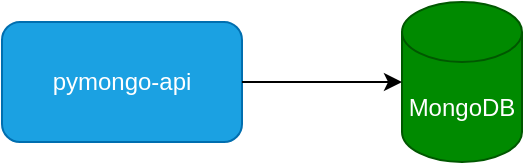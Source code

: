 <mxfile version="24.6.4" type="device" pages="6">
  <diagram name="Исходный вариант" id="-H_mtQnk-PTXWXPvYvuk">
    <mxGraphModel dx="1434" dy="984" grid="1" gridSize="10" guides="1" tooltips="1" connect="1" arrows="1" fold="1" page="1" pageScale="1" pageWidth="1169" pageHeight="827" math="0" shadow="0">
      <root>
        <mxCell id="0" />
        <mxCell id="1" parent="0" />
        <mxCell id="zA23MoTUsTF4_91t8viU-2" value="MongoDB" style="shape=cylinder3;whiteSpace=wrap;html=1;boundedLbl=1;backgroundOutline=1;size=15;fillColor=#008a00;strokeColor=#005700;fontColor=#ffffff;" parent="1" vertex="1">
          <mxGeometry x="560" y="280" width="60" height="80" as="geometry" />
        </mxCell>
        <mxCell id="zA23MoTUsTF4_91t8viU-3" value="pymongo-api" style="rounded=1;whiteSpace=wrap;html=1;fillColor=#1ba1e2;fontColor=#ffffff;strokeColor=#006EAF;" parent="1" vertex="1">
          <mxGeometry x="360" y="290" width="120" height="60" as="geometry" />
        </mxCell>
        <mxCell id="zA23MoTUsTF4_91t8viU-4" style="edgeStyle=orthogonalEdgeStyle;rounded=0;orthogonalLoop=1;jettySize=auto;html=1;exitX=1;exitY=0.5;exitDx=0;exitDy=0;entryX=0;entryY=0.5;entryDx=0;entryDy=0;entryPerimeter=0;" parent="1" source="zA23MoTUsTF4_91t8viU-3" target="zA23MoTUsTF4_91t8viU-2" edge="1">
          <mxGeometry relative="1" as="geometry" />
        </mxCell>
      </root>
    </mxGraphModel>
  </diagram>
  <diagram name="Шаг 1" id="4e_Kv4HwGT4t2OwSAk0u">
    <mxGraphModel dx="1434" dy="984" grid="1" gridSize="10" guides="1" tooltips="1" connect="1" arrows="1" fold="1" page="1" pageScale="1" pageWidth="1169" pageHeight="827" math="0" shadow="0">
      <root>
        <mxCell id="laron7uMCuQX3AkUXqQZ-0" />
        <mxCell id="laron7uMCuQX3AkUXqQZ-1" parent="laron7uMCuQX3AkUXqQZ-0" />
        <mxCell id="laron7uMCuQX3AkUXqQZ-2" value="Mongos Router" style="shape=cylinder3;whiteSpace=wrap;html=1;boundedLbl=1;backgroundOutline=1;size=15;fillColor=#b0e3e6;strokeColor=#0e8088;" parent="laron7uMCuQX3AkUXqQZ-1" vertex="1">
          <mxGeometry x="560" y="280" width="60" height="80" as="geometry" />
        </mxCell>
        <mxCell id="laron7uMCuQX3AkUXqQZ-3" value="pymongo-api" style="rounded=1;whiteSpace=wrap;html=1;fillColor=#1ba1e2;fontColor=#ffffff;strokeColor=#006EAF;" parent="laron7uMCuQX3AkUXqQZ-1" vertex="1">
          <mxGeometry x="360" y="290" width="120" height="60" as="geometry" />
        </mxCell>
        <mxCell id="laron7uMCuQX3AkUXqQZ-4" style="edgeStyle=orthogonalEdgeStyle;rounded=0;orthogonalLoop=1;jettySize=auto;html=1;exitX=1;exitY=0.5;exitDx=0;exitDy=0;entryX=0;entryY=0.5;entryDx=0;entryDy=0;entryPerimeter=0;" parent="laron7uMCuQX3AkUXqQZ-1" source="laron7uMCuQX3AkUXqQZ-3" target="laron7uMCuQX3AkUXqQZ-2" edge="1">
          <mxGeometry relative="1" as="geometry" />
        </mxCell>
        <mxCell id="DmxQVZsoiFtFpF-T-Bu_-0" value="MongoDB - Shard 1" style="shape=cylinder3;whiteSpace=wrap;html=1;boundedLbl=1;backgroundOutline=1;size=15;fillColor=#60a917;fontColor=#ffffff;strokeColor=#2D7600;" parent="laron7uMCuQX3AkUXqQZ-1" vertex="1">
          <mxGeometry x="680" y="230" width="60" height="80" as="geometry" />
        </mxCell>
        <mxCell id="DmxQVZsoiFtFpF-T-Bu_-1" value="MongoDB - Shard 2" style="shape=cylinder3;whiteSpace=wrap;html=1;boundedLbl=1;backgroundOutline=1;size=15;fillColor=#60a917;fontColor=#ffffff;strokeColor=#2D7600;" parent="laron7uMCuQX3AkUXqQZ-1" vertex="1">
          <mxGeometry x="680" y="340" width="60" height="80" as="geometry" />
        </mxCell>
        <mxCell id="KSm-p7p8SfGLqdcfMc18-0" value="Mongo ConfigSrv" style="shape=cylinder3;whiteSpace=wrap;html=1;boundedLbl=1;backgroundOutline=1;size=15;fillColor=#fad7ac;strokeColor=#b46504;" parent="laron7uMCuQX3AkUXqQZ-1" vertex="1">
          <mxGeometry x="560" y="430" width="60" height="80" as="geometry" />
        </mxCell>
        <mxCell id="KSm-p7p8SfGLqdcfMc18-1" style="edgeStyle=orthogonalEdgeStyle;rounded=0;orthogonalLoop=1;jettySize=auto;html=1;entryX=0;entryY=0.5;entryDx=0;entryDy=0;entryPerimeter=0;" parent="laron7uMCuQX3AkUXqQZ-1" source="laron7uMCuQX3AkUXqQZ-2" target="DmxQVZsoiFtFpF-T-Bu_-0" edge="1">
          <mxGeometry relative="1" as="geometry" />
        </mxCell>
        <mxCell id="KSm-p7p8SfGLqdcfMc18-2" style="edgeStyle=orthogonalEdgeStyle;rounded=0;orthogonalLoop=1;jettySize=auto;html=1;entryX=0;entryY=0.5;entryDx=0;entryDy=0;entryPerimeter=0;" parent="laron7uMCuQX3AkUXqQZ-1" source="laron7uMCuQX3AkUXqQZ-2" target="DmxQVZsoiFtFpF-T-Bu_-1" edge="1">
          <mxGeometry relative="1" as="geometry" />
        </mxCell>
        <mxCell id="KSm-p7p8SfGLqdcfMc18-3" style="edgeStyle=orthogonalEdgeStyle;rounded=0;orthogonalLoop=1;jettySize=auto;html=1;entryX=0.5;entryY=0;entryDx=0;entryDy=0;entryPerimeter=0;" parent="laron7uMCuQX3AkUXqQZ-1" source="laron7uMCuQX3AkUXqQZ-2" target="KSm-p7p8SfGLqdcfMc18-0" edge="1">
          <mxGeometry relative="1" as="geometry" />
        </mxCell>
        <mxCell id="KSm-p7p8SfGLqdcfMc18-5" style="edgeStyle=orthogonalEdgeStyle;rounded=0;orthogonalLoop=1;jettySize=auto;html=1;entryX=1;entryY=0.5;entryDx=0;entryDy=0;entryPerimeter=0;" parent="laron7uMCuQX3AkUXqQZ-1" source="DmxQVZsoiFtFpF-T-Bu_-0" target="KSm-p7p8SfGLqdcfMc18-0" edge="1">
          <mxGeometry relative="1" as="geometry">
            <Array as="points">
              <mxPoint x="810" y="270" />
              <mxPoint x="810" y="470" />
            </Array>
          </mxGeometry>
        </mxCell>
        <mxCell id="KSm-p7p8SfGLqdcfMc18-6" style="edgeStyle=orthogonalEdgeStyle;rounded=0;orthogonalLoop=1;jettySize=auto;html=1;entryX=1;entryY=0.5;entryDx=0;entryDy=0;entryPerimeter=0;" parent="laron7uMCuQX3AkUXqQZ-1" source="DmxQVZsoiFtFpF-T-Bu_-1" target="KSm-p7p8SfGLqdcfMc18-0" edge="1">
          <mxGeometry relative="1" as="geometry">
            <Array as="points">
              <mxPoint x="770" y="380" />
              <mxPoint x="770" y="470" />
            </Array>
          </mxGeometry>
        </mxCell>
      </root>
    </mxGraphModel>
  </diagram>
  <diagram name="Шаг 2" id="sPypKgVwDpc71hCeX1ST">
    <mxGraphModel dx="1434" dy="1811" grid="1" gridSize="10" guides="1" tooltips="1" connect="1" arrows="1" fold="1" page="1" pageScale="1" pageWidth="1169" pageHeight="827" math="0" shadow="0">
      <root>
        <mxCell id="Iwnf0OyGpcGb0oops5nN-0" />
        <mxCell id="Iwnf0OyGpcGb0oops5nN-1" parent="Iwnf0OyGpcGb0oops5nN-0" />
        <mxCell id="Iwnf0OyGpcGb0oops5nN-2" value="Mongos Router" style="shape=cylinder3;whiteSpace=wrap;html=1;boundedLbl=1;backgroundOutline=1;size=15;fillColor=#b0e3e6;strokeColor=#0e8088;" parent="Iwnf0OyGpcGb0oops5nN-1" vertex="1">
          <mxGeometry x="560" y="280" width="60" height="80" as="geometry" />
        </mxCell>
        <mxCell id="Iwnf0OyGpcGb0oops5nN-3" value="pymongo-api" style="rounded=1;whiteSpace=wrap;html=1;fillColor=#1ba1e2;fontColor=#ffffff;strokeColor=#006EAF;" parent="Iwnf0OyGpcGb0oops5nN-1" vertex="1">
          <mxGeometry x="360" y="290" width="120" height="60" as="geometry" />
        </mxCell>
        <mxCell id="Iwnf0OyGpcGb0oops5nN-4" style="edgeStyle=orthogonalEdgeStyle;rounded=0;orthogonalLoop=1;jettySize=auto;html=1;exitX=1;exitY=0.5;exitDx=0;exitDy=0;entryX=0;entryY=0.5;entryDx=0;entryDy=0;entryPerimeter=0;" parent="Iwnf0OyGpcGb0oops5nN-1" source="Iwnf0OyGpcGb0oops5nN-3" target="Iwnf0OyGpcGb0oops5nN-2" edge="1">
          <mxGeometry relative="1" as="geometry" />
        </mxCell>
        <mxCell id="Iwnf0OyGpcGb0oops5nN-5" value="MongoDB - Shard 1" style="shape=cylinder3;whiteSpace=wrap;html=1;boundedLbl=1;backgroundOutline=1;size=15;fillColor=#60a917;fontColor=#ffffff;strokeColor=#2D7600;" parent="Iwnf0OyGpcGb0oops5nN-1" vertex="1">
          <mxGeometry x="680" y="230" width="60" height="80" as="geometry" />
        </mxCell>
        <mxCell id="Iwnf0OyGpcGb0oops5nN-6" value="MongoDB - Shard 2" style="shape=cylinder3;whiteSpace=wrap;html=1;boundedLbl=1;backgroundOutline=1;size=15;fillColor=#60a917;fontColor=#ffffff;strokeColor=#2D7600;" parent="Iwnf0OyGpcGb0oops5nN-1" vertex="1">
          <mxGeometry x="680" y="340" width="60" height="80" as="geometry" />
        </mxCell>
        <mxCell id="Iwnf0OyGpcGb0oops5nN-7" value="Mongo ConfigSrv" style="shape=cylinder3;whiteSpace=wrap;html=1;boundedLbl=1;backgroundOutline=1;size=15;fillColor=#fad7ac;strokeColor=#b46504;" parent="Iwnf0OyGpcGb0oops5nN-1" vertex="1">
          <mxGeometry x="560" y="430" width="60" height="80" as="geometry" />
        </mxCell>
        <mxCell id="Iwnf0OyGpcGb0oops5nN-8" style="edgeStyle=orthogonalEdgeStyle;rounded=0;orthogonalLoop=1;jettySize=auto;html=1;entryX=0;entryY=0.5;entryDx=0;entryDy=0;entryPerimeter=0;" parent="Iwnf0OyGpcGb0oops5nN-1" source="Iwnf0OyGpcGb0oops5nN-2" target="Iwnf0OyGpcGb0oops5nN-5" edge="1">
          <mxGeometry relative="1" as="geometry" />
        </mxCell>
        <mxCell id="Iwnf0OyGpcGb0oops5nN-9" style="edgeStyle=orthogonalEdgeStyle;rounded=0;orthogonalLoop=1;jettySize=auto;html=1;entryX=0;entryY=0.5;entryDx=0;entryDy=0;entryPerimeter=0;" parent="Iwnf0OyGpcGb0oops5nN-1" source="Iwnf0OyGpcGb0oops5nN-2" target="Iwnf0OyGpcGb0oops5nN-6" edge="1">
          <mxGeometry relative="1" as="geometry" />
        </mxCell>
        <mxCell id="Iwnf0OyGpcGb0oops5nN-10" style="edgeStyle=orthogonalEdgeStyle;rounded=0;orthogonalLoop=1;jettySize=auto;html=1;entryX=0.5;entryY=0;entryDx=0;entryDy=0;entryPerimeter=0;" parent="Iwnf0OyGpcGb0oops5nN-1" source="Iwnf0OyGpcGb0oops5nN-2" target="Iwnf0OyGpcGb0oops5nN-7" edge="1">
          <mxGeometry relative="1" as="geometry" />
        </mxCell>
        <mxCell id="Iwnf0OyGpcGb0oops5nN-11" style="edgeStyle=orthogonalEdgeStyle;rounded=0;orthogonalLoop=1;jettySize=auto;html=1;entryX=1;entryY=0.5;entryDx=0;entryDy=0;entryPerimeter=0;" parent="Iwnf0OyGpcGb0oops5nN-1" source="Iwnf0OyGpcGb0oops5nN-5" target="Iwnf0OyGpcGb0oops5nN-7" edge="1">
          <mxGeometry relative="1" as="geometry">
            <Array as="points">
              <mxPoint x="810" y="270" />
              <mxPoint x="810" y="470" />
            </Array>
          </mxGeometry>
        </mxCell>
        <mxCell id="Iwnf0OyGpcGb0oops5nN-12" style="edgeStyle=orthogonalEdgeStyle;rounded=0;orthogonalLoop=1;jettySize=auto;html=1;entryX=1;entryY=0.5;entryDx=0;entryDy=0;entryPerimeter=0;" parent="Iwnf0OyGpcGb0oops5nN-1" source="Iwnf0OyGpcGb0oops5nN-6" target="Iwnf0OyGpcGb0oops5nN-7" edge="1">
          <mxGeometry relative="1" as="geometry">
            <Array as="points">
              <mxPoint x="770" y="380" />
              <mxPoint x="770" y="470" />
            </Array>
          </mxGeometry>
        </mxCell>
        <mxCell id="idi4WdMLkzi2hg1CakvA-0" value="MongoDB - Shard 1&lt;div&gt;Repl 1&lt;/div&gt;" style="shape=cylinder3;whiteSpace=wrap;html=1;boundedLbl=1;backgroundOutline=1;size=15;fillColor=#d5e8d4;gradientColor=#97d077;strokeColor=#82b366;" parent="Iwnf0OyGpcGb0oops5nN-1" vertex="1">
          <mxGeometry x="870" y="-20" width="60" height="80" as="geometry" />
        </mxCell>
        <mxCell id="idi4WdMLkzi2hg1CakvA-1" value="MongoDB - Shard 1&lt;div&gt;Repl 2&lt;/div&gt;" style="shape=cylinder3;whiteSpace=wrap;html=1;boundedLbl=1;backgroundOutline=1;size=15;fillColor=#d5e8d4;gradientColor=#97d077;strokeColor=#82b366;" parent="Iwnf0OyGpcGb0oops5nN-1" vertex="1">
          <mxGeometry x="870" y="80" width="60" height="80" as="geometry" />
        </mxCell>
        <mxCell id="idi4WdMLkzi2hg1CakvA-2" value="MongoDB - Shard 1&lt;div&gt;Repl 3&lt;/div&gt;" style="shape=cylinder3;whiteSpace=wrap;html=1;boundedLbl=1;backgroundOutline=1;size=15;fillColor=#d5e8d4;gradientColor=#97d077;strokeColor=#82b366;" parent="Iwnf0OyGpcGb0oops5nN-1" vertex="1">
          <mxGeometry x="870" y="183.5" width="60" height="80" as="geometry" />
        </mxCell>
        <mxCell id="idi4WdMLkzi2hg1CakvA-3" value="MongoDB - Shard 2&lt;div&gt;Repl 1&lt;/div&gt;" style="shape=cylinder3;whiteSpace=wrap;html=1;boundedLbl=1;backgroundOutline=1;size=15;fillColor=#cdeb8b;strokeColor=#36393d;" parent="Iwnf0OyGpcGb0oops5nN-1" vertex="1">
          <mxGeometry x="870" y="380" width="60" height="80" as="geometry" />
        </mxCell>
        <mxCell id="idi4WdMLkzi2hg1CakvA-4" value="MongoDB - Shard 2&lt;div&gt;Repl 2&lt;/div&gt;" style="shape=cylinder3;whiteSpace=wrap;html=1;boundedLbl=1;backgroundOutline=1;size=15;fillColor=#cdeb8b;strokeColor=#36393d;" parent="Iwnf0OyGpcGb0oops5nN-1" vertex="1">
          <mxGeometry x="870" y="480" width="60" height="80" as="geometry" />
        </mxCell>
        <mxCell id="idi4WdMLkzi2hg1CakvA-5" value="MongoDB - Shard 2&lt;div&gt;Repl 3&lt;/div&gt;" style="shape=cylinder3;whiteSpace=wrap;html=1;boundedLbl=1;backgroundOutline=1;size=15;fillColor=#cdeb8b;strokeColor=#36393d;" parent="Iwnf0OyGpcGb0oops5nN-1" vertex="1">
          <mxGeometry x="870" y="583.5" width="60" height="80" as="geometry" />
        </mxCell>
        <mxCell id="idi4WdMLkzi2hg1CakvA-6" style="edgeStyle=orthogonalEdgeStyle;rounded=0;orthogonalLoop=1;jettySize=auto;html=1;entryX=0;entryY=0.5;entryDx=0;entryDy=0;entryPerimeter=0;" parent="Iwnf0OyGpcGb0oops5nN-1" source="Iwnf0OyGpcGb0oops5nN-6" target="idi4WdMLkzi2hg1CakvA-3" edge="1">
          <mxGeometry relative="1" as="geometry">
            <Array as="points">
              <mxPoint x="710" y="500" />
              <mxPoint x="840" y="500" />
              <mxPoint x="840" y="420" />
            </Array>
          </mxGeometry>
        </mxCell>
        <mxCell id="idi4WdMLkzi2hg1CakvA-7" style="edgeStyle=orthogonalEdgeStyle;rounded=0;orthogonalLoop=1;jettySize=auto;html=1;entryX=0;entryY=0.5;entryDx=0;entryDy=0;entryPerimeter=0;" parent="Iwnf0OyGpcGb0oops5nN-1" source="Iwnf0OyGpcGb0oops5nN-6" target="idi4WdMLkzi2hg1CakvA-4" edge="1">
          <mxGeometry relative="1" as="geometry">
            <Array as="points">
              <mxPoint x="710" y="520" />
            </Array>
          </mxGeometry>
        </mxCell>
        <mxCell id="idi4WdMLkzi2hg1CakvA-8" style="edgeStyle=orthogonalEdgeStyle;rounded=0;orthogonalLoop=1;jettySize=auto;html=1;entryX=0;entryY=0.5;entryDx=0;entryDy=0;entryPerimeter=0;" parent="Iwnf0OyGpcGb0oops5nN-1" source="Iwnf0OyGpcGb0oops5nN-6" target="idi4WdMLkzi2hg1CakvA-5" edge="1">
          <mxGeometry relative="1" as="geometry">
            <Array as="points">
              <mxPoint x="710" y="624" />
              <mxPoint x="805" y="624" />
            </Array>
          </mxGeometry>
        </mxCell>
        <mxCell id="idi4WdMLkzi2hg1CakvA-9" style="edgeStyle=orthogonalEdgeStyle;rounded=0;orthogonalLoop=1;jettySize=auto;html=1;entryX=0;entryY=0.5;entryDx=0;entryDy=0;entryPerimeter=0;" parent="Iwnf0OyGpcGb0oops5nN-1" source="Iwnf0OyGpcGb0oops5nN-5" target="idi4WdMLkzi2hg1CakvA-0" edge="1">
          <mxGeometry relative="1" as="geometry">
            <Array as="points">
              <mxPoint x="710" y="20" />
            </Array>
          </mxGeometry>
        </mxCell>
        <mxCell id="idi4WdMLkzi2hg1CakvA-11" style="edgeStyle=orthogonalEdgeStyle;rounded=0;orthogonalLoop=1;jettySize=auto;html=1;entryX=0;entryY=0.5;entryDx=0;entryDy=0;entryPerimeter=0;" parent="Iwnf0OyGpcGb0oops5nN-1" source="Iwnf0OyGpcGb0oops5nN-5" target="idi4WdMLkzi2hg1CakvA-1" edge="1">
          <mxGeometry relative="1" as="geometry">
            <Array as="points">
              <mxPoint x="710" y="120" />
            </Array>
          </mxGeometry>
        </mxCell>
        <mxCell id="idi4WdMLkzi2hg1CakvA-12" style="edgeStyle=orthogonalEdgeStyle;rounded=0;orthogonalLoop=1;jettySize=auto;html=1;entryX=0;entryY=0.431;entryDx=0;entryDy=0;entryPerimeter=0;" parent="Iwnf0OyGpcGb0oops5nN-1" source="Iwnf0OyGpcGb0oops5nN-5" target="idi4WdMLkzi2hg1CakvA-2" edge="1">
          <mxGeometry relative="1" as="geometry">
            <Array as="points">
              <mxPoint x="710" y="218" />
            </Array>
          </mxGeometry>
        </mxCell>
      </root>
    </mxGraphModel>
  </diagram>
  <diagram name="Шаг 3" id="qadEDGwDbO9d0boL-V0X">
    <mxGraphModel dx="1434" dy="1811" grid="1" gridSize="10" guides="1" tooltips="1" connect="1" arrows="1" fold="1" page="1" pageScale="1" pageWidth="1169" pageHeight="827" math="0" shadow="0">
      <root>
        <mxCell id="Le4JkzimExHZiCb6T8Jv-0" />
        <mxCell id="Le4JkzimExHZiCb6T8Jv-1" parent="Le4JkzimExHZiCb6T8Jv-0" />
        <mxCell id="UDrm5yRex9dJHnbE22YT-0" value="Redis&lt;div&gt;Cache&lt;/div&gt;" style="shape=cylinder3;whiteSpace=wrap;html=1;boundedLbl=1;backgroundOutline=1;size=15;fillColor=#fad9d5;strokeColor=#ae4132;" parent="Le4JkzimExHZiCb6T8Jv-1" vertex="1">
          <mxGeometry x="490" y="140" width="60" height="80" as="geometry" />
        </mxCell>
        <mxCell id="UDrm5yRex9dJHnbE22YT-1" style="edgeStyle=orthogonalEdgeStyle;rounded=0;orthogonalLoop=1;jettySize=auto;html=1;entryX=0;entryY=0;entryDx=0;entryDy=52.5;entryPerimeter=0;" parent="Le4JkzimExHZiCb6T8Jv-1" target="UDrm5yRex9dJHnbE22YT-0" edge="1">
          <mxGeometry relative="1" as="geometry">
            <Array as="points">
              <mxPoint x="420" y="193" />
            </Array>
            <mxPoint x="420" y="290" as="sourcePoint" />
          </mxGeometry>
        </mxCell>
        <mxCell id="P0hghUWbtCA9-1cL2b6A-0" value="Mongos Router" style="shape=cylinder3;whiteSpace=wrap;html=1;boundedLbl=1;backgroundOutline=1;size=15;fillColor=#b0e3e6;strokeColor=#0e8088;" vertex="1" parent="Le4JkzimExHZiCb6T8Jv-1">
          <mxGeometry x="560" y="280" width="60" height="80" as="geometry" />
        </mxCell>
        <mxCell id="P0hghUWbtCA9-1cL2b6A-1" value="pymongo-api" style="rounded=1;whiteSpace=wrap;html=1;fillColor=#1ba1e2;fontColor=#ffffff;strokeColor=#006EAF;" vertex="1" parent="Le4JkzimExHZiCb6T8Jv-1">
          <mxGeometry x="360" y="290" width="120" height="60" as="geometry" />
        </mxCell>
        <mxCell id="P0hghUWbtCA9-1cL2b6A-2" style="edgeStyle=orthogonalEdgeStyle;rounded=0;orthogonalLoop=1;jettySize=auto;html=1;exitX=1;exitY=0.5;exitDx=0;exitDy=0;entryX=0;entryY=0.5;entryDx=0;entryDy=0;entryPerimeter=0;" edge="1" parent="Le4JkzimExHZiCb6T8Jv-1" source="P0hghUWbtCA9-1cL2b6A-1" target="P0hghUWbtCA9-1cL2b6A-0">
          <mxGeometry relative="1" as="geometry" />
        </mxCell>
        <mxCell id="P0hghUWbtCA9-1cL2b6A-3" value="MongoDB - Shard 1" style="shape=cylinder3;whiteSpace=wrap;html=1;boundedLbl=1;backgroundOutline=1;size=15;fillColor=#60a917;fontColor=#ffffff;strokeColor=#2D7600;" vertex="1" parent="Le4JkzimExHZiCb6T8Jv-1">
          <mxGeometry x="680" y="230" width="60" height="80" as="geometry" />
        </mxCell>
        <mxCell id="P0hghUWbtCA9-1cL2b6A-4" value="MongoDB - Shard 2" style="shape=cylinder3;whiteSpace=wrap;html=1;boundedLbl=1;backgroundOutline=1;size=15;fillColor=#60a917;fontColor=#ffffff;strokeColor=#2D7600;" vertex="1" parent="Le4JkzimExHZiCb6T8Jv-1">
          <mxGeometry x="680" y="340" width="60" height="80" as="geometry" />
        </mxCell>
        <mxCell id="P0hghUWbtCA9-1cL2b6A-5" value="Mongo ConfigSrv" style="shape=cylinder3;whiteSpace=wrap;html=1;boundedLbl=1;backgroundOutline=1;size=15;fillColor=#fad7ac;strokeColor=#b46504;" vertex="1" parent="Le4JkzimExHZiCb6T8Jv-1">
          <mxGeometry x="560" y="430" width="60" height="80" as="geometry" />
        </mxCell>
        <mxCell id="P0hghUWbtCA9-1cL2b6A-6" style="edgeStyle=orthogonalEdgeStyle;rounded=0;orthogonalLoop=1;jettySize=auto;html=1;entryX=0;entryY=0.5;entryDx=0;entryDy=0;entryPerimeter=0;" edge="1" parent="Le4JkzimExHZiCb6T8Jv-1" source="P0hghUWbtCA9-1cL2b6A-0" target="P0hghUWbtCA9-1cL2b6A-3">
          <mxGeometry relative="1" as="geometry" />
        </mxCell>
        <mxCell id="P0hghUWbtCA9-1cL2b6A-7" style="edgeStyle=orthogonalEdgeStyle;rounded=0;orthogonalLoop=1;jettySize=auto;html=1;entryX=0;entryY=0.5;entryDx=0;entryDy=0;entryPerimeter=0;" edge="1" parent="Le4JkzimExHZiCb6T8Jv-1" source="P0hghUWbtCA9-1cL2b6A-0" target="P0hghUWbtCA9-1cL2b6A-4">
          <mxGeometry relative="1" as="geometry" />
        </mxCell>
        <mxCell id="P0hghUWbtCA9-1cL2b6A-8" style="edgeStyle=orthogonalEdgeStyle;rounded=0;orthogonalLoop=1;jettySize=auto;html=1;entryX=0.5;entryY=0;entryDx=0;entryDy=0;entryPerimeter=0;" edge="1" parent="Le4JkzimExHZiCb6T8Jv-1" source="P0hghUWbtCA9-1cL2b6A-0" target="P0hghUWbtCA9-1cL2b6A-5">
          <mxGeometry relative="1" as="geometry" />
        </mxCell>
        <mxCell id="P0hghUWbtCA9-1cL2b6A-9" style="edgeStyle=orthogonalEdgeStyle;rounded=0;orthogonalLoop=1;jettySize=auto;html=1;entryX=1;entryY=0.5;entryDx=0;entryDy=0;entryPerimeter=0;" edge="1" parent="Le4JkzimExHZiCb6T8Jv-1" source="P0hghUWbtCA9-1cL2b6A-3" target="P0hghUWbtCA9-1cL2b6A-5">
          <mxGeometry relative="1" as="geometry">
            <Array as="points">
              <mxPoint x="810" y="270" />
              <mxPoint x="810" y="470" />
            </Array>
          </mxGeometry>
        </mxCell>
        <mxCell id="P0hghUWbtCA9-1cL2b6A-10" style="edgeStyle=orthogonalEdgeStyle;rounded=0;orthogonalLoop=1;jettySize=auto;html=1;entryX=1;entryY=0.5;entryDx=0;entryDy=0;entryPerimeter=0;" edge="1" parent="Le4JkzimExHZiCb6T8Jv-1" source="P0hghUWbtCA9-1cL2b6A-4" target="P0hghUWbtCA9-1cL2b6A-5">
          <mxGeometry relative="1" as="geometry">
            <Array as="points">
              <mxPoint x="770" y="380" />
              <mxPoint x="770" y="470" />
            </Array>
          </mxGeometry>
        </mxCell>
        <mxCell id="P0hghUWbtCA9-1cL2b6A-11" value="MongoDB - Shard 1&lt;div&gt;Repl 1&lt;/div&gt;" style="shape=cylinder3;whiteSpace=wrap;html=1;boundedLbl=1;backgroundOutline=1;size=15;fillColor=#d5e8d4;gradientColor=#97d077;strokeColor=#82b366;" vertex="1" parent="Le4JkzimExHZiCb6T8Jv-1">
          <mxGeometry x="870" y="-20" width="60" height="80" as="geometry" />
        </mxCell>
        <mxCell id="P0hghUWbtCA9-1cL2b6A-12" value="MongoDB - Shard 1&lt;div&gt;Repl 2&lt;/div&gt;" style="shape=cylinder3;whiteSpace=wrap;html=1;boundedLbl=1;backgroundOutline=1;size=15;fillColor=#d5e8d4;gradientColor=#97d077;strokeColor=#82b366;" vertex="1" parent="Le4JkzimExHZiCb6T8Jv-1">
          <mxGeometry x="870" y="80" width="60" height="80" as="geometry" />
        </mxCell>
        <mxCell id="P0hghUWbtCA9-1cL2b6A-13" value="MongoDB - Shard 1&lt;div&gt;Repl 3&lt;/div&gt;" style="shape=cylinder3;whiteSpace=wrap;html=1;boundedLbl=1;backgroundOutline=1;size=15;fillColor=#d5e8d4;gradientColor=#97d077;strokeColor=#82b366;" vertex="1" parent="Le4JkzimExHZiCb6T8Jv-1">
          <mxGeometry x="870" y="183.5" width="60" height="80" as="geometry" />
        </mxCell>
        <mxCell id="P0hghUWbtCA9-1cL2b6A-14" value="MongoDB - Shard 2&lt;div&gt;Repl 1&lt;/div&gt;" style="shape=cylinder3;whiteSpace=wrap;html=1;boundedLbl=1;backgroundOutline=1;size=15;fillColor=#cdeb8b;strokeColor=#36393d;" vertex="1" parent="Le4JkzimExHZiCb6T8Jv-1">
          <mxGeometry x="870" y="380" width="60" height="80" as="geometry" />
        </mxCell>
        <mxCell id="P0hghUWbtCA9-1cL2b6A-15" value="MongoDB - Shard 2&lt;div&gt;Repl 2&lt;/div&gt;" style="shape=cylinder3;whiteSpace=wrap;html=1;boundedLbl=1;backgroundOutline=1;size=15;fillColor=#cdeb8b;strokeColor=#36393d;" vertex="1" parent="Le4JkzimExHZiCb6T8Jv-1">
          <mxGeometry x="870" y="480" width="60" height="80" as="geometry" />
        </mxCell>
        <mxCell id="P0hghUWbtCA9-1cL2b6A-16" value="MongoDB - Shard 2&lt;div&gt;Repl 3&lt;/div&gt;" style="shape=cylinder3;whiteSpace=wrap;html=1;boundedLbl=1;backgroundOutline=1;size=15;fillColor=#cdeb8b;strokeColor=#36393d;" vertex="1" parent="Le4JkzimExHZiCb6T8Jv-1">
          <mxGeometry x="870" y="583.5" width="60" height="80" as="geometry" />
        </mxCell>
        <mxCell id="P0hghUWbtCA9-1cL2b6A-17" style="edgeStyle=orthogonalEdgeStyle;rounded=0;orthogonalLoop=1;jettySize=auto;html=1;entryX=0;entryY=0.5;entryDx=0;entryDy=0;entryPerimeter=0;" edge="1" parent="Le4JkzimExHZiCb6T8Jv-1" source="P0hghUWbtCA9-1cL2b6A-4" target="P0hghUWbtCA9-1cL2b6A-14">
          <mxGeometry relative="1" as="geometry">
            <Array as="points">
              <mxPoint x="710" y="500" />
              <mxPoint x="840" y="500" />
              <mxPoint x="840" y="420" />
            </Array>
          </mxGeometry>
        </mxCell>
        <mxCell id="P0hghUWbtCA9-1cL2b6A-18" style="edgeStyle=orthogonalEdgeStyle;rounded=0;orthogonalLoop=1;jettySize=auto;html=1;entryX=0;entryY=0.5;entryDx=0;entryDy=0;entryPerimeter=0;" edge="1" parent="Le4JkzimExHZiCb6T8Jv-1" source="P0hghUWbtCA9-1cL2b6A-4" target="P0hghUWbtCA9-1cL2b6A-15">
          <mxGeometry relative="1" as="geometry">
            <Array as="points">
              <mxPoint x="710" y="520" />
            </Array>
          </mxGeometry>
        </mxCell>
        <mxCell id="P0hghUWbtCA9-1cL2b6A-19" style="edgeStyle=orthogonalEdgeStyle;rounded=0;orthogonalLoop=1;jettySize=auto;html=1;entryX=0;entryY=0.5;entryDx=0;entryDy=0;entryPerimeter=0;" edge="1" parent="Le4JkzimExHZiCb6T8Jv-1" source="P0hghUWbtCA9-1cL2b6A-4" target="P0hghUWbtCA9-1cL2b6A-16">
          <mxGeometry relative="1" as="geometry">
            <Array as="points">
              <mxPoint x="710" y="624" />
              <mxPoint x="805" y="624" />
            </Array>
          </mxGeometry>
        </mxCell>
        <mxCell id="P0hghUWbtCA9-1cL2b6A-20" style="edgeStyle=orthogonalEdgeStyle;rounded=0;orthogonalLoop=1;jettySize=auto;html=1;entryX=0;entryY=0.5;entryDx=0;entryDy=0;entryPerimeter=0;" edge="1" parent="Le4JkzimExHZiCb6T8Jv-1" source="P0hghUWbtCA9-1cL2b6A-3" target="P0hghUWbtCA9-1cL2b6A-11">
          <mxGeometry relative="1" as="geometry">
            <Array as="points">
              <mxPoint x="710" y="20" />
            </Array>
          </mxGeometry>
        </mxCell>
        <mxCell id="P0hghUWbtCA9-1cL2b6A-21" style="edgeStyle=orthogonalEdgeStyle;rounded=0;orthogonalLoop=1;jettySize=auto;html=1;entryX=0;entryY=0.5;entryDx=0;entryDy=0;entryPerimeter=0;" edge="1" parent="Le4JkzimExHZiCb6T8Jv-1" source="P0hghUWbtCA9-1cL2b6A-3" target="P0hghUWbtCA9-1cL2b6A-12">
          <mxGeometry relative="1" as="geometry">
            <Array as="points">
              <mxPoint x="710" y="120" />
            </Array>
          </mxGeometry>
        </mxCell>
        <mxCell id="P0hghUWbtCA9-1cL2b6A-22" style="edgeStyle=orthogonalEdgeStyle;rounded=0;orthogonalLoop=1;jettySize=auto;html=1;entryX=0;entryY=0.431;entryDx=0;entryDy=0;entryPerimeter=0;" edge="1" parent="Le4JkzimExHZiCb6T8Jv-1" source="P0hghUWbtCA9-1cL2b6A-3" target="P0hghUWbtCA9-1cL2b6A-13">
          <mxGeometry relative="1" as="geometry">
            <Array as="points">
              <mxPoint x="710" y="218" />
            </Array>
          </mxGeometry>
        </mxCell>
      </root>
    </mxGraphModel>
  </diagram>
  <diagram name="Шаг 4" id="hE4GZ5KL_yv2WsMliPwn">
    <mxGraphModel dx="5266" dy="3638" grid="1" gridSize="10" guides="1" tooltips="1" connect="1" arrows="1" fold="1" page="1" pageScale="1" pageWidth="1169" pageHeight="827" math="0" shadow="0">
      <root>
        <mxCell id="dYShhz-14ZxL1txFZbg_-0" />
        <mxCell id="dYShhz-14ZxL1txFZbg_-1" parent="dYShhz-14ZxL1txFZbg_-0" />
        <mxCell id="7gG6qsOkRGqgKRTDLMKX-0" value="APISIX Gateway" style="rounded=1;whiteSpace=wrap;html=1;fillColor=#ffcd28;strokeColor=#d79b00;gradientColor=#ffa500;" vertex="1" parent="dYShhz-14ZxL1txFZbg_-1">
          <mxGeometry x="-460" y="560" width="360" height="210" as="geometry" />
        </mxCell>
        <mxCell id="7gG6qsOkRGqgKRTDLMKX-3" value="" style="group" vertex="1" connectable="0" parent="dYShhz-14ZxL1txFZbg_-1">
          <mxGeometry x="340" y="-30" width="630" height="710" as="geometry" />
        </mxCell>
        <mxCell id="7gG6qsOkRGqgKRTDLMKX-1" value="" style="rounded=0;whiteSpace=wrap;html=1;fillColor=#eeeeee;strokeColor=#36393d;" vertex="1" parent="7gG6qsOkRGqgKRTDLMKX-3">
          <mxGeometry width="630" height="710" as="geometry" />
        </mxCell>
        <mxCell id="dYShhz-14ZxL1txFZbg_-2" value="Redis&lt;div&gt;Cache&lt;/div&gt;" style="shape=cylinder3;whiteSpace=wrap;html=1;boundedLbl=1;backgroundOutline=1;size=15;fillColor=#fad9d5;strokeColor=#ae4132;" vertex="1" parent="7gG6qsOkRGqgKRTDLMKX-3">
          <mxGeometry x="150" y="170" width="60" height="80" as="geometry" />
        </mxCell>
        <mxCell id="dYShhz-14ZxL1txFZbg_-3" style="edgeStyle=orthogonalEdgeStyle;rounded=0;orthogonalLoop=1;jettySize=auto;html=1;entryX=0;entryY=0;entryDx=0;entryDy=52.5;entryPerimeter=0;" edge="1" parent="7gG6qsOkRGqgKRTDLMKX-3" target="dYShhz-14ZxL1txFZbg_-2">
          <mxGeometry relative="1" as="geometry">
            <Array as="points">
              <mxPoint x="80" y="223" />
            </Array>
            <mxPoint x="80" y="320" as="sourcePoint" />
          </mxGeometry>
        </mxCell>
        <mxCell id="dYShhz-14ZxL1txFZbg_-4" value="Mongos Router" style="shape=cylinder3;whiteSpace=wrap;html=1;boundedLbl=1;backgroundOutline=1;size=15;fillColor=#b0e3e6;strokeColor=#0e8088;" vertex="1" parent="7gG6qsOkRGqgKRTDLMKX-3">
          <mxGeometry x="220" y="310" width="60" height="80" as="geometry" />
        </mxCell>
        <mxCell id="dYShhz-14ZxL1txFZbg_-5" value="pymongo-api" style="rounded=1;whiteSpace=wrap;html=1;fillColor=#1ba1e2;fontColor=#ffffff;strokeColor=#006EAF;" vertex="1" parent="7gG6qsOkRGqgKRTDLMKX-3">
          <mxGeometry x="20" y="320" width="120" height="60" as="geometry" />
        </mxCell>
        <mxCell id="dYShhz-14ZxL1txFZbg_-6" style="edgeStyle=orthogonalEdgeStyle;rounded=0;orthogonalLoop=1;jettySize=auto;html=1;exitX=1;exitY=0.5;exitDx=0;exitDy=0;entryX=0;entryY=0.5;entryDx=0;entryDy=0;entryPerimeter=0;" edge="1" parent="7gG6qsOkRGqgKRTDLMKX-3" source="dYShhz-14ZxL1txFZbg_-5" target="dYShhz-14ZxL1txFZbg_-4">
          <mxGeometry relative="1" as="geometry" />
        </mxCell>
        <mxCell id="dYShhz-14ZxL1txFZbg_-7" value="MongoDB - Shard 1" style="shape=cylinder3;whiteSpace=wrap;html=1;boundedLbl=1;backgroundOutline=1;size=15;fillColor=#60a917;fontColor=#ffffff;strokeColor=#2D7600;" vertex="1" parent="7gG6qsOkRGqgKRTDLMKX-3">
          <mxGeometry x="340" y="260" width="60" height="80" as="geometry" />
        </mxCell>
        <mxCell id="dYShhz-14ZxL1txFZbg_-8" value="MongoDB - Shard 2" style="shape=cylinder3;whiteSpace=wrap;html=1;boundedLbl=1;backgroundOutline=1;size=15;fillColor=#60a917;fontColor=#ffffff;strokeColor=#2D7600;" vertex="1" parent="7gG6qsOkRGqgKRTDLMKX-3">
          <mxGeometry x="340" y="370" width="60" height="80" as="geometry" />
        </mxCell>
        <mxCell id="dYShhz-14ZxL1txFZbg_-9" value="Mongo ConfigSrv" style="shape=cylinder3;whiteSpace=wrap;html=1;boundedLbl=1;backgroundOutline=1;size=15;fillColor=#fad7ac;strokeColor=#b46504;" vertex="1" parent="7gG6qsOkRGqgKRTDLMKX-3">
          <mxGeometry x="220" y="460" width="60" height="80" as="geometry" />
        </mxCell>
        <mxCell id="dYShhz-14ZxL1txFZbg_-10" style="edgeStyle=orthogonalEdgeStyle;rounded=0;orthogonalLoop=1;jettySize=auto;html=1;entryX=0;entryY=0.5;entryDx=0;entryDy=0;entryPerimeter=0;" edge="1" parent="7gG6qsOkRGqgKRTDLMKX-3" source="dYShhz-14ZxL1txFZbg_-4" target="dYShhz-14ZxL1txFZbg_-7">
          <mxGeometry relative="1" as="geometry" />
        </mxCell>
        <mxCell id="dYShhz-14ZxL1txFZbg_-11" style="edgeStyle=orthogonalEdgeStyle;rounded=0;orthogonalLoop=1;jettySize=auto;html=1;entryX=0;entryY=0.5;entryDx=0;entryDy=0;entryPerimeter=0;" edge="1" parent="7gG6qsOkRGqgKRTDLMKX-3" source="dYShhz-14ZxL1txFZbg_-4" target="dYShhz-14ZxL1txFZbg_-8">
          <mxGeometry relative="1" as="geometry" />
        </mxCell>
        <mxCell id="dYShhz-14ZxL1txFZbg_-12" style="edgeStyle=orthogonalEdgeStyle;rounded=0;orthogonalLoop=1;jettySize=auto;html=1;entryX=0.5;entryY=0;entryDx=0;entryDy=0;entryPerimeter=0;" edge="1" parent="7gG6qsOkRGqgKRTDLMKX-3" source="dYShhz-14ZxL1txFZbg_-4" target="dYShhz-14ZxL1txFZbg_-9">
          <mxGeometry relative="1" as="geometry" />
        </mxCell>
        <mxCell id="dYShhz-14ZxL1txFZbg_-13" style="edgeStyle=orthogonalEdgeStyle;rounded=0;orthogonalLoop=1;jettySize=auto;html=1;entryX=1;entryY=0.5;entryDx=0;entryDy=0;entryPerimeter=0;" edge="1" parent="7gG6qsOkRGqgKRTDLMKX-3" source="dYShhz-14ZxL1txFZbg_-7" target="dYShhz-14ZxL1txFZbg_-9">
          <mxGeometry relative="1" as="geometry">
            <Array as="points">
              <mxPoint x="470" y="300" />
              <mxPoint x="470" y="500" />
            </Array>
          </mxGeometry>
        </mxCell>
        <mxCell id="dYShhz-14ZxL1txFZbg_-14" style="edgeStyle=orthogonalEdgeStyle;rounded=0;orthogonalLoop=1;jettySize=auto;html=1;entryX=1;entryY=0.5;entryDx=0;entryDy=0;entryPerimeter=0;" edge="1" parent="7gG6qsOkRGqgKRTDLMKX-3" source="dYShhz-14ZxL1txFZbg_-8" target="dYShhz-14ZxL1txFZbg_-9">
          <mxGeometry relative="1" as="geometry">
            <Array as="points">
              <mxPoint x="430" y="410" />
              <mxPoint x="430" y="500" />
            </Array>
          </mxGeometry>
        </mxCell>
        <mxCell id="dYShhz-14ZxL1txFZbg_-15" value="MongoDB - Shard 1&lt;div&gt;Repl 1&lt;/div&gt;" style="shape=cylinder3;whiteSpace=wrap;html=1;boundedLbl=1;backgroundOutline=1;size=15;fillColor=#d5e8d4;gradientColor=#97d077;strokeColor=#82b366;" vertex="1" parent="7gG6qsOkRGqgKRTDLMKX-3">
          <mxGeometry x="530" y="10" width="60" height="80" as="geometry" />
        </mxCell>
        <mxCell id="dYShhz-14ZxL1txFZbg_-16" value="MongoDB - Shard 1&lt;div&gt;Repl 2&lt;/div&gt;" style="shape=cylinder3;whiteSpace=wrap;html=1;boundedLbl=1;backgroundOutline=1;size=15;fillColor=#d5e8d4;gradientColor=#97d077;strokeColor=#82b366;" vertex="1" parent="7gG6qsOkRGqgKRTDLMKX-3">
          <mxGeometry x="530" y="110" width="60" height="80" as="geometry" />
        </mxCell>
        <mxCell id="dYShhz-14ZxL1txFZbg_-17" value="MongoDB - Shard 1&lt;div&gt;Repl 3&lt;/div&gt;" style="shape=cylinder3;whiteSpace=wrap;html=1;boundedLbl=1;backgroundOutline=1;size=15;fillColor=#d5e8d4;gradientColor=#97d077;strokeColor=#82b366;" vertex="1" parent="7gG6qsOkRGqgKRTDLMKX-3">
          <mxGeometry x="530" y="213.5" width="60" height="80" as="geometry" />
        </mxCell>
        <mxCell id="dYShhz-14ZxL1txFZbg_-18" value="MongoDB - Shard 2&lt;div&gt;Repl 1&lt;/div&gt;" style="shape=cylinder3;whiteSpace=wrap;html=1;boundedLbl=1;backgroundOutline=1;size=15;fillColor=#cdeb8b;strokeColor=#36393d;" vertex="1" parent="7gG6qsOkRGqgKRTDLMKX-3">
          <mxGeometry x="530" y="410" width="60" height="80" as="geometry" />
        </mxCell>
        <mxCell id="dYShhz-14ZxL1txFZbg_-19" value="MongoDB - Shard 2&lt;div&gt;Repl 2&lt;/div&gt;" style="shape=cylinder3;whiteSpace=wrap;html=1;boundedLbl=1;backgroundOutline=1;size=15;fillColor=#cdeb8b;strokeColor=#36393d;" vertex="1" parent="7gG6qsOkRGqgKRTDLMKX-3">
          <mxGeometry x="530" y="510" width="60" height="80" as="geometry" />
        </mxCell>
        <mxCell id="dYShhz-14ZxL1txFZbg_-20" value="MongoDB - Shard 2&lt;div&gt;Repl 3&lt;/div&gt;" style="shape=cylinder3;whiteSpace=wrap;html=1;boundedLbl=1;backgroundOutline=1;size=15;fillColor=#cdeb8b;strokeColor=#36393d;" vertex="1" parent="7gG6qsOkRGqgKRTDLMKX-3">
          <mxGeometry x="530" y="613.5" width="60" height="80" as="geometry" />
        </mxCell>
        <mxCell id="dYShhz-14ZxL1txFZbg_-21" style="edgeStyle=orthogonalEdgeStyle;rounded=0;orthogonalLoop=1;jettySize=auto;html=1;entryX=0;entryY=0.5;entryDx=0;entryDy=0;entryPerimeter=0;" edge="1" parent="7gG6qsOkRGqgKRTDLMKX-3" source="dYShhz-14ZxL1txFZbg_-8" target="dYShhz-14ZxL1txFZbg_-18">
          <mxGeometry relative="1" as="geometry">
            <Array as="points">
              <mxPoint x="370" y="530" />
              <mxPoint x="500" y="530" />
              <mxPoint x="500" y="450" />
            </Array>
          </mxGeometry>
        </mxCell>
        <mxCell id="dYShhz-14ZxL1txFZbg_-22" style="edgeStyle=orthogonalEdgeStyle;rounded=0;orthogonalLoop=1;jettySize=auto;html=1;entryX=0;entryY=0.5;entryDx=0;entryDy=0;entryPerimeter=0;" edge="1" parent="7gG6qsOkRGqgKRTDLMKX-3" source="dYShhz-14ZxL1txFZbg_-8" target="dYShhz-14ZxL1txFZbg_-19">
          <mxGeometry relative="1" as="geometry">
            <Array as="points">
              <mxPoint x="370" y="550" />
            </Array>
          </mxGeometry>
        </mxCell>
        <mxCell id="dYShhz-14ZxL1txFZbg_-23" style="edgeStyle=orthogonalEdgeStyle;rounded=0;orthogonalLoop=1;jettySize=auto;html=1;entryX=0;entryY=0.5;entryDx=0;entryDy=0;entryPerimeter=0;" edge="1" parent="7gG6qsOkRGqgKRTDLMKX-3" source="dYShhz-14ZxL1txFZbg_-8" target="dYShhz-14ZxL1txFZbg_-20">
          <mxGeometry relative="1" as="geometry">
            <Array as="points">
              <mxPoint x="370" y="654" />
              <mxPoint x="465" y="654" />
            </Array>
          </mxGeometry>
        </mxCell>
        <mxCell id="dYShhz-14ZxL1txFZbg_-24" style="edgeStyle=orthogonalEdgeStyle;rounded=0;orthogonalLoop=1;jettySize=auto;html=1;entryX=0;entryY=0.5;entryDx=0;entryDy=0;entryPerimeter=0;" edge="1" parent="7gG6qsOkRGqgKRTDLMKX-3" source="dYShhz-14ZxL1txFZbg_-7" target="dYShhz-14ZxL1txFZbg_-15">
          <mxGeometry relative="1" as="geometry">
            <Array as="points">
              <mxPoint x="370" y="50" />
            </Array>
          </mxGeometry>
        </mxCell>
        <mxCell id="dYShhz-14ZxL1txFZbg_-25" style="edgeStyle=orthogonalEdgeStyle;rounded=0;orthogonalLoop=1;jettySize=auto;html=1;entryX=0;entryY=0.5;entryDx=0;entryDy=0;entryPerimeter=0;" edge="1" parent="7gG6qsOkRGqgKRTDLMKX-3" source="dYShhz-14ZxL1txFZbg_-7" target="dYShhz-14ZxL1txFZbg_-16">
          <mxGeometry relative="1" as="geometry">
            <Array as="points">
              <mxPoint x="370" y="150" />
            </Array>
          </mxGeometry>
        </mxCell>
        <mxCell id="dYShhz-14ZxL1txFZbg_-26" style="edgeStyle=orthogonalEdgeStyle;rounded=0;orthogonalLoop=1;jettySize=auto;html=1;entryX=0;entryY=0.431;entryDx=0;entryDy=0;entryPerimeter=0;" edge="1" parent="7gG6qsOkRGqgKRTDLMKX-3" source="dYShhz-14ZxL1txFZbg_-7" target="dYShhz-14ZxL1txFZbg_-17">
          <mxGeometry relative="1" as="geometry">
            <Array as="points">
              <mxPoint x="370" y="248" />
            </Array>
          </mxGeometry>
        </mxCell>
        <mxCell id="7gG6qsOkRGqgKRTDLMKX-2" value="App Instance 1" style="text;html=1;align=center;verticalAlign=middle;whiteSpace=wrap;rounded=0;" vertex="1" parent="7gG6qsOkRGqgKRTDLMKX-3">
          <mxGeometry x="10" y="10" width="60" height="30" as="geometry" />
        </mxCell>
        <mxCell id="7gG6qsOkRGqgKRTDLMKX-4" value="" style="group" vertex="1" connectable="0" parent="dYShhz-14ZxL1txFZbg_-1">
          <mxGeometry x="340" y="710" width="630" height="710" as="geometry" />
        </mxCell>
        <mxCell id="7gG6qsOkRGqgKRTDLMKX-66" style="edgeStyle=orthogonalEdgeStyle;rounded=0;orthogonalLoop=1;jettySize=auto;html=1;" edge="1" parent="7gG6qsOkRGqgKRTDLMKX-4" source="7gG6qsOkRGqgKRTDLMKX-5">
          <mxGeometry relative="1" as="geometry">
            <mxPoint x="-460" y="290" as="targetPoint" />
            <Array as="points">
              <mxPoint x="-229" y="690" />
              <mxPoint x="-229" y="291" />
            </Array>
          </mxGeometry>
        </mxCell>
        <mxCell id="7gG6qsOkRGqgKRTDLMKX-67" value="Регистрация" style="edgeLabel;html=1;align=center;verticalAlign=middle;resizable=0;points=[];" vertex="1" connectable="0" parent="7gG6qsOkRGqgKRTDLMKX-66">
          <mxGeometry x="-0.001" y="1" relative="1" as="geometry">
            <mxPoint as="offset" />
          </mxGeometry>
        </mxCell>
        <mxCell id="7gG6qsOkRGqgKRTDLMKX-5" value="" style="rounded=0;whiteSpace=wrap;html=1;fillColor=#eeeeee;strokeColor=#36393d;" vertex="1" parent="7gG6qsOkRGqgKRTDLMKX-4">
          <mxGeometry width="630" height="710" as="geometry" />
        </mxCell>
        <mxCell id="7gG6qsOkRGqgKRTDLMKX-6" value="Redis&lt;div&gt;Cache&lt;/div&gt;" style="shape=cylinder3;whiteSpace=wrap;html=1;boundedLbl=1;backgroundOutline=1;size=15;fillColor=#fad9d5;strokeColor=#ae4132;" vertex="1" parent="7gG6qsOkRGqgKRTDLMKX-4">
          <mxGeometry x="150" y="170" width="60" height="80" as="geometry" />
        </mxCell>
        <mxCell id="7gG6qsOkRGqgKRTDLMKX-7" style="edgeStyle=orthogonalEdgeStyle;rounded=0;orthogonalLoop=1;jettySize=auto;html=1;entryX=0;entryY=0;entryDx=0;entryDy=52.5;entryPerimeter=0;" edge="1" parent="7gG6qsOkRGqgKRTDLMKX-4" target="7gG6qsOkRGqgKRTDLMKX-6">
          <mxGeometry relative="1" as="geometry">
            <Array as="points">
              <mxPoint x="80" y="223" />
            </Array>
            <mxPoint x="80" y="320" as="sourcePoint" />
          </mxGeometry>
        </mxCell>
        <mxCell id="7gG6qsOkRGqgKRTDLMKX-8" value="Mongos Router" style="shape=cylinder3;whiteSpace=wrap;html=1;boundedLbl=1;backgroundOutline=1;size=15;fillColor=#b0e3e6;strokeColor=#0e8088;" vertex="1" parent="7gG6qsOkRGqgKRTDLMKX-4">
          <mxGeometry x="220" y="310" width="60" height="80" as="geometry" />
        </mxCell>
        <mxCell id="7gG6qsOkRGqgKRTDLMKX-9" value="pymongo-api" style="rounded=1;whiteSpace=wrap;html=1;fillColor=#1ba1e2;fontColor=#ffffff;strokeColor=#006EAF;" vertex="1" parent="7gG6qsOkRGqgKRTDLMKX-4">
          <mxGeometry x="20" y="320" width="120" height="60" as="geometry" />
        </mxCell>
        <mxCell id="7gG6qsOkRGqgKRTDLMKX-10" style="edgeStyle=orthogonalEdgeStyle;rounded=0;orthogonalLoop=1;jettySize=auto;html=1;exitX=1;exitY=0.5;exitDx=0;exitDy=0;entryX=0;entryY=0.5;entryDx=0;entryDy=0;entryPerimeter=0;" edge="1" parent="7gG6qsOkRGqgKRTDLMKX-4" source="7gG6qsOkRGqgKRTDLMKX-9" target="7gG6qsOkRGqgKRTDLMKX-8">
          <mxGeometry relative="1" as="geometry" />
        </mxCell>
        <mxCell id="7gG6qsOkRGqgKRTDLMKX-11" value="MongoDB - Shard 1" style="shape=cylinder3;whiteSpace=wrap;html=1;boundedLbl=1;backgroundOutline=1;size=15;fillColor=#60a917;fontColor=#ffffff;strokeColor=#2D7600;" vertex="1" parent="7gG6qsOkRGqgKRTDLMKX-4">
          <mxGeometry x="340" y="260" width="60" height="80" as="geometry" />
        </mxCell>
        <mxCell id="7gG6qsOkRGqgKRTDLMKX-12" value="MongoDB - Shard 2" style="shape=cylinder3;whiteSpace=wrap;html=1;boundedLbl=1;backgroundOutline=1;size=15;fillColor=#60a917;fontColor=#ffffff;strokeColor=#2D7600;" vertex="1" parent="7gG6qsOkRGqgKRTDLMKX-4">
          <mxGeometry x="340" y="370" width="60" height="80" as="geometry" />
        </mxCell>
        <mxCell id="7gG6qsOkRGqgKRTDLMKX-13" value="Mongo ConfigSrv" style="shape=cylinder3;whiteSpace=wrap;html=1;boundedLbl=1;backgroundOutline=1;size=15;fillColor=#fad7ac;strokeColor=#b46504;" vertex="1" parent="7gG6qsOkRGqgKRTDLMKX-4">
          <mxGeometry x="220" y="460" width="60" height="80" as="geometry" />
        </mxCell>
        <mxCell id="7gG6qsOkRGqgKRTDLMKX-14" style="edgeStyle=orthogonalEdgeStyle;rounded=0;orthogonalLoop=1;jettySize=auto;html=1;entryX=0;entryY=0.5;entryDx=0;entryDy=0;entryPerimeter=0;" edge="1" parent="7gG6qsOkRGqgKRTDLMKX-4" source="7gG6qsOkRGqgKRTDLMKX-8" target="7gG6qsOkRGqgKRTDLMKX-11">
          <mxGeometry relative="1" as="geometry" />
        </mxCell>
        <mxCell id="7gG6qsOkRGqgKRTDLMKX-15" style="edgeStyle=orthogonalEdgeStyle;rounded=0;orthogonalLoop=1;jettySize=auto;html=1;entryX=0;entryY=0.5;entryDx=0;entryDy=0;entryPerimeter=0;" edge="1" parent="7gG6qsOkRGqgKRTDLMKX-4" source="7gG6qsOkRGqgKRTDLMKX-8" target="7gG6qsOkRGqgKRTDLMKX-12">
          <mxGeometry relative="1" as="geometry" />
        </mxCell>
        <mxCell id="7gG6qsOkRGqgKRTDLMKX-16" style="edgeStyle=orthogonalEdgeStyle;rounded=0;orthogonalLoop=1;jettySize=auto;html=1;entryX=0.5;entryY=0;entryDx=0;entryDy=0;entryPerimeter=0;" edge="1" parent="7gG6qsOkRGqgKRTDLMKX-4" source="7gG6qsOkRGqgKRTDLMKX-8" target="7gG6qsOkRGqgKRTDLMKX-13">
          <mxGeometry relative="1" as="geometry" />
        </mxCell>
        <mxCell id="7gG6qsOkRGqgKRTDLMKX-17" style="edgeStyle=orthogonalEdgeStyle;rounded=0;orthogonalLoop=1;jettySize=auto;html=1;entryX=1;entryY=0.5;entryDx=0;entryDy=0;entryPerimeter=0;" edge="1" parent="7gG6qsOkRGqgKRTDLMKX-4" source="7gG6qsOkRGqgKRTDLMKX-11" target="7gG6qsOkRGqgKRTDLMKX-13">
          <mxGeometry relative="1" as="geometry">
            <Array as="points">
              <mxPoint x="470" y="300" />
              <mxPoint x="470" y="500" />
            </Array>
          </mxGeometry>
        </mxCell>
        <mxCell id="7gG6qsOkRGqgKRTDLMKX-18" style="edgeStyle=orthogonalEdgeStyle;rounded=0;orthogonalLoop=1;jettySize=auto;html=1;entryX=1;entryY=0.5;entryDx=0;entryDy=0;entryPerimeter=0;" edge="1" parent="7gG6qsOkRGqgKRTDLMKX-4" source="7gG6qsOkRGqgKRTDLMKX-12" target="7gG6qsOkRGqgKRTDLMKX-13">
          <mxGeometry relative="1" as="geometry">
            <Array as="points">
              <mxPoint x="430" y="410" />
              <mxPoint x="430" y="500" />
            </Array>
          </mxGeometry>
        </mxCell>
        <mxCell id="7gG6qsOkRGqgKRTDLMKX-19" value="MongoDB - Shard 1&lt;div&gt;Repl 1&lt;/div&gt;" style="shape=cylinder3;whiteSpace=wrap;html=1;boundedLbl=1;backgroundOutline=1;size=15;fillColor=#d5e8d4;gradientColor=#97d077;strokeColor=#82b366;" vertex="1" parent="7gG6qsOkRGqgKRTDLMKX-4">
          <mxGeometry x="530" y="10" width="60" height="80" as="geometry" />
        </mxCell>
        <mxCell id="7gG6qsOkRGqgKRTDLMKX-20" value="MongoDB - Shard 1&lt;div&gt;Repl 2&lt;/div&gt;" style="shape=cylinder3;whiteSpace=wrap;html=1;boundedLbl=1;backgroundOutline=1;size=15;fillColor=#d5e8d4;gradientColor=#97d077;strokeColor=#82b366;" vertex="1" parent="7gG6qsOkRGqgKRTDLMKX-4">
          <mxGeometry x="530" y="110" width="60" height="80" as="geometry" />
        </mxCell>
        <mxCell id="7gG6qsOkRGqgKRTDLMKX-21" value="MongoDB - Shard 1&lt;div&gt;Repl 3&lt;/div&gt;" style="shape=cylinder3;whiteSpace=wrap;html=1;boundedLbl=1;backgroundOutline=1;size=15;fillColor=#d5e8d4;gradientColor=#97d077;strokeColor=#82b366;" vertex="1" parent="7gG6qsOkRGqgKRTDLMKX-4">
          <mxGeometry x="530" y="213.5" width="60" height="80" as="geometry" />
        </mxCell>
        <mxCell id="7gG6qsOkRGqgKRTDLMKX-22" value="MongoDB - Shard 2&lt;div&gt;Repl 1&lt;/div&gt;" style="shape=cylinder3;whiteSpace=wrap;html=1;boundedLbl=1;backgroundOutline=1;size=15;fillColor=#cdeb8b;strokeColor=#36393d;" vertex="1" parent="7gG6qsOkRGqgKRTDLMKX-4">
          <mxGeometry x="530" y="410" width="60" height="80" as="geometry" />
        </mxCell>
        <mxCell id="7gG6qsOkRGqgKRTDLMKX-23" value="MongoDB - Shard 2&lt;div&gt;Repl 2&lt;/div&gt;" style="shape=cylinder3;whiteSpace=wrap;html=1;boundedLbl=1;backgroundOutline=1;size=15;fillColor=#cdeb8b;strokeColor=#36393d;" vertex="1" parent="7gG6qsOkRGqgKRTDLMKX-4">
          <mxGeometry x="530" y="510" width="60" height="80" as="geometry" />
        </mxCell>
        <mxCell id="7gG6qsOkRGqgKRTDLMKX-24" value="MongoDB - Shard 2&lt;div&gt;Repl 3&lt;/div&gt;" style="shape=cylinder3;whiteSpace=wrap;html=1;boundedLbl=1;backgroundOutline=1;size=15;fillColor=#cdeb8b;strokeColor=#36393d;" vertex="1" parent="7gG6qsOkRGqgKRTDLMKX-4">
          <mxGeometry x="530" y="613.5" width="60" height="80" as="geometry" />
        </mxCell>
        <mxCell id="7gG6qsOkRGqgKRTDLMKX-25" style="edgeStyle=orthogonalEdgeStyle;rounded=0;orthogonalLoop=1;jettySize=auto;html=1;entryX=0;entryY=0.5;entryDx=0;entryDy=0;entryPerimeter=0;" edge="1" parent="7gG6qsOkRGqgKRTDLMKX-4" source="7gG6qsOkRGqgKRTDLMKX-12" target="7gG6qsOkRGqgKRTDLMKX-22">
          <mxGeometry relative="1" as="geometry">
            <Array as="points">
              <mxPoint x="370" y="530" />
              <mxPoint x="500" y="530" />
              <mxPoint x="500" y="450" />
            </Array>
          </mxGeometry>
        </mxCell>
        <mxCell id="7gG6qsOkRGqgKRTDLMKX-26" style="edgeStyle=orthogonalEdgeStyle;rounded=0;orthogonalLoop=1;jettySize=auto;html=1;entryX=0;entryY=0.5;entryDx=0;entryDy=0;entryPerimeter=0;" edge="1" parent="7gG6qsOkRGqgKRTDLMKX-4" source="7gG6qsOkRGqgKRTDLMKX-12" target="7gG6qsOkRGqgKRTDLMKX-23">
          <mxGeometry relative="1" as="geometry">
            <Array as="points">
              <mxPoint x="370" y="550" />
            </Array>
          </mxGeometry>
        </mxCell>
        <mxCell id="7gG6qsOkRGqgKRTDLMKX-27" style="edgeStyle=orthogonalEdgeStyle;rounded=0;orthogonalLoop=1;jettySize=auto;html=1;entryX=0;entryY=0.5;entryDx=0;entryDy=0;entryPerimeter=0;" edge="1" parent="7gG6qsOkRGqgKRTDLMKX-4" source="7gG6qsOkRGqgKRTDLMKX-12" target="7gG6qsOkRGqgKRTDLMKX-24">
          <mxGeometry relative="1" as="geometry">
            <Array as="points">
              <mxPoint x="370" y="654" />
              <mxPoint x="465" y="654" />
            </Array>
          </mxGeometry>
        </mxCell>
        <mxCell id="7gG6qsOkRGqgKRTDLMKX-28" style="edgeStyle=orthogonalEdgeStyle;rounded=0;orthogonalLoop=1;jettySize=auto;html=1;entryX=0;entryY=0.5;entryDx=0;entryDy=0;entryPerimeter=0;" edge="1" parent="7gG6qsOkRGqgKRTDLMKX-4" source="7gG6qsOkRGqgKRTDLMKX-11" target="7gG6qsOkRGqgKRTDLMKX-19">
          <mxGeometry relative="1" as="geometry">
            <Array as="points">
              <mxPoint x="370" y="50" />
            </Array>
          </mxGeometry>
        </mxCell>
        <mxCell id="7gG6qsOkRGqgKRTDLMKX-29" style="edgeStyle=orthogonalEdgeStyle;rounded=0;orthogonalLoop=1;jettySize=auto;html=1;entryX=0;entryY=0.5;entryDx=0;entryDy=0;entryPerimeter=0;" edge="1" parent="7gG6qsOkRGqgKRTDLMKX-4" source="7gG6qsOkRGqgKRTDLMKX-11" target="7gG6qsOkRGqgKRTDLMKX-20">
          <mxGeometry relative="1" as="geometry">
            <Array as="points">
              <mxPoint x="370" y="150" />
            </Array>
          </mxGeometry>
        </mxCell>
        <mxCell id="7gG6qsOkRGqgKRTDLMKX-30" style="edgeStyle=orthogonalEdgeStyle;rounded=0;orthogonalLoop=1;jettySize=auto;html=1;entryX=0;entryY=0.431;entryDx=0;entryDy=0;entryPerimeter=0;" edge="1" parent="7gG6qsOkRGqgKRTDLMKX-4" source="7gG6qsOkRGqgKRTDLMKX-11" target="7gG6qsOkRGqgKRTDLMKX-21">
          <mxGeometry relative="1" as="geometry">
            <Array as="points">
              <mxPoint x="370" y="248" />
            </Array>
          </mxGeometry>
        </mxCell>
        <mxCell id="7gG6qsOkRGqgKRTDLMKX-31" value="App Instance 2" style="text;html=1;align=center;verticalAlign=middle;whiteSpace=wrap;rounded=0;" vertex="1" parent="7gG6qsOkRGqgKRTDLMKX-4">
          <mxGeometry x="10" y="10" width="60" height="30" as="geometry" />
        </mxCell>
        <mxCell id="7gG6qsOkRGqgKRTDLMKX-61" value="Consul" style="rounded=1;whiteSpace=wrap;html=1;fillColor=#fff2cc;strokeColor=#d6b656;" vertex="1" parent="dYShhz-14ZxL1txFZbg_-1">
          <mxGeometry x="-240" y="970" width="120" height="60" as="geometry" />
        </mxCell>
        <mxCell id="7gG6qsOkRGqgKRTDLMKX-63" style="edgeStyle=orthogonalEdgeStyle;rounded=0;orthogonalLoop=1;jettySize=auto;html=1;entryX=0.5;entryY=0;entryDx=0;entryDy=0;" edge="1" parent="dYShhz-14ZxL1txFZbg_-1" source="7gG6qsOkRGqgKRTDLMKX-62" target="7gG6qsOkRGqgKRTDLMKX-61">
          <mxGeometry relative="1" as="geometry" />
        </mxCell>
        <mxCell id="7gG6qsOkRGqgKRTDLMKX-64" value="Получить список сервисов" style="edgeLabel;html=1;align=center;verticalAlign=middle;resizable=0;points=[];" vertex="1" connectable="0" parent="7gG6qsOkRGqgKRTDLMKX-63">
          <mxGeometry x="-0.205" y="1" relative="1" as="geometry">
            <mxPoint as="offset" />
          </mxGeometry>
        </mxCell>
        <mxCell id="7gG6qsOkRGqgKRTDLMKX-62" value="consul_kv" style="rounded=1;whiteSpace=wrap;html=1;fillColor=#ffff88;strokeColor=#36393d;" vertex="1" parent="dYShhz-14ZxL1txFZbg_-1">
          <mxGeometry x="-240" y="710" width="120" height="60" as="geometry" />
        </mxCell>
        <mxCell id="7gG6qsOkRGqgKRTDLMKX-65" style="edgeStyle=orthogonalEdgeStyle;rounded=0;orthogonalLoop=1;jettySize=auto;html=1;entryX=1;entryY=0.5;entryDx=0;entryDy=0;" edge="1" parent="dYShhz-14ZxL1txFZbg_-1" source="7gG6qsOkRGqgKRTDLMKX-1" target="7gG6qsOkRGqgKRTDLMKX-61">
          <mxGeometry relative="1" as="geometry">
            <Array as="points">
              <mxPoint x="110" y="650" />
              <mxPoint x="110" y="1000" />
            </Array>
          </mxGeometry>
        </mxCell>
        <mxCell id="7gG6qsOkRGqgKRTDLMKX-68" value="Регистрация" style="edgeLabel;html=1;align=center;verticalAlign=middle;resizable=0;points=[];" vertex="1" connectable="0" parent="7gG6qsOkRGqgKRTDLMKX-65">
          <mxGeometry x="-0.239" y="1" relative="1" as="geometry">
            <mxPoint as="offset" />
          </mxGeometry>
        </mxCell>
        <mxCell id="7gG6qsOkRGqgKRTDLMKX-70" style="edgeStyle=orthogonalEdgeStyle;rounded=0;orthogonalLoop=1;jettySize=auto;html=1;entryX=0;entryY=0.5;entryDx=0;entryDy=0;" edge="1" parent="dYShhz-14ZxL1txFZbg_-1" source="7gG6qsOkRGqgKRTDLMKX-0" target="dYShhz-14ZxL1txFZbg_-5">
          <mxGeometry relative="1" as="geometry">
            <Array as="points">
              <mxPoint y="665" />
              <mxPoint y="320" />
            </Array>
          </mxGeometry>
        </mxCell>
        <mxCell id="7gG6qsOkRGqgKRTDLMKX-72" value="Запросы к Instance 1" style="edgeLabel;html=1;align=center;verticalAlign=middle;resizable=0;points=[];" vertex="1" connectable="0" parent="7gG6qsOkRGqgKRTDLMKX-70">
          <mxGeometry x="0.458" y="2" relative="1" as="geometry">
            <mxPoint x="-1" as="offset" />
          </mxGeometry>
        </mxCell>
        <mxCell id="7gG6qsOkRGqgKRTDLMKX-71" style="edgeStyle=orthogonalEdgeStyle;rounded=0;orthogonalLoop=1;jettySize=auto;html=1;entryX=0;entryY=0.5;entryDx=0;entryDy=0;" edge="1" parent="dYShhz-14ZxL1txFZbg_-1" source="7gG6qsOkRGqgKRTDLMKX-0" target="7gG6qsOkRGqgKRTDLMKX-9">
          <mxGeometry relative="1" as="geometry">
            <Array as="points">
              <mxPoint y="665" />
              <mxPoint y="1060" />
            </Array>
          </mxGeometry>
        </mxCell>
        <mxCell id="7gG6qsOkRGqgKRTDLMKX-73" value="Запросы к Instance 2" style="edgeLabel;html=1;align=center;verticalAlign=middle;resizable=0;points=[];" vertex="1" connectable="0" parent="7gG6qsOkRGqgKRTDLMKX-71">
          <mxGeometry x="0.576" y="1" relative="1" as="geometry">
            <mxPoint as="offset" />
          </mxGeometry>
        </mxCell>
      </root>
    </mxGraphModel>
  </diagram>
  <diagram name="Итог" id="AKTPsfj2bpAjGRHxfkTg">
    <mxGraphModel dx="7118" dy="4107" grid="1" gridSize="10" guides="1" tooltips="1" connect="1" arrows="1" fold="1" page="1" pageScale="1" pageWidth="1169" pageHeight="827" math="0" shadow="0">
      <root>
        <mxCell id="S1VS0w1-dyVBxJRP3deN-0" />
        <mxCell id="S1VS0w1-dyVBxJRP3deN-1" parent="S1VS0w1-dyVBxJRP3deN-0" />
        <mxCell id="yWs4MdgdHGeVQq2sNOlp-0" value="" style="rounded=0;whiteSpace=wrap;html=1;fillColor=#f5f5f5;strokeColor=#666666;gradientColor=#b3b3b3;" parent="S1VS0w1-dyVBxJRP3deN-1" vertex="1">
          <mxGeometry x="-914" y="-430" width="1530" height="1520" as="geometry" />
        </mxCell>
        <mxCell id="S1VS0w1-dyVBxJRP3deN-2" value="APISIX Gateway" style="rounded=1;whiteSpace=wrap;html=1;fillColor=#ffcd28;strokeColor=#d79b00;gradientColor=#ffa500;" parent="S1VS0w1-dyVBxJRP3deN-1" vertex="1">
          <mxGeometry x="-864" y="190" width="360" height="210" as="geometry" />
        </mxCell>
        <mxCell id="S1VS0w1-dyVBxJRP3deN-3" value="" style="group" parent="S1VS0w1-dyVBxJRP3deN-1" vertex="1" connectable="0">
          <mxGeometry x="-64" y="-400" width="630" height="710" as="geometry" />
        </mxCell>
        <mxCell id="S1VS0w1-dyVBxJRP3deN-4" value="" style="rounded=0;whiteSpace=wrap;html=1;fillColor=#eeeeee;strokeColor=#36393d;" parent="S1VS0w1-dyVBxJRP3deN-3" vertex="1">
          <mxGeometry width="630" height="710" as="geometry" />
        </mxCell>
        <mxCell id="S1VS0w1-dyVBxJRP3deN-5" value="Redis&lt;div&gt;Cache&lt;/div&gt;" style="shape=cylinder3;whiteSpace=wrap;html=1;boundedLbl=1;backgroundOutline=1;size=15;fillColor=#fad9d5;strokeColor=#ae4132;" parent="S1VS0w1-dyVBxJRP3deN-3" vertex="1">
          <mxGeometry x="150" y="170" width="60" height="80" as="geometry" />
        </mxCell>
        <mxCell id="S1VS0w1-dyVBxJRP3deN-6" style="edgeStyle=orthogonalEdgeStyle;rounded=0;orthogonalLoop=1;jettySize=auto;html=1;entryX=0;entryY=0;entryDx=0;entryDy=52.5;entryPerimeter=0;" parent="S1VS0w1-dyVBxJRP3deN-3" target="S1VS0w1-dyVBxJRP3deN-5" edge="1">
          <mxGeometry relative="1" as="geometry">
            <Array as="points">
              <mxPoint x="80" y="223" />
            </Array>
            <mxPoint x="80" y="320" as="sourcePoint" />
          </mxGeometry>
        </mxCell>
        <mxCell id="S1VS0w1-dyVBxJRP3deN-7" value="Mongos Router" style="shape=cylinder3;whiteSpace=wrap;html=1;boundedLbl=1;backgroundOutline=1;size=15;fillColor=#b0e3e6;strokeColor=#0e8088;" parent="S1VS0w1-dyVBxJRP3deN-3" vertex="1">
          <mxGeometry x="220" y="310" width="60" height="80" as="geometry" />
        </mxCell>
        <mxCell id="S1VS0w1-dyVBxJRP3deN-8" value="pymongo-api" style="rounded=1;whiteSpace=wrap;html=1;fillColor=#1ba1e2;fontColor=#ffffff;strokeColor=#006EAF;" parent="S1VS0w1-dyVBxJRP3deN-3" vertex="1">
          <mxGeometry x="20" y="320" width="120" height="60" as="geometry" />
        </mxCell>
        <mxCell id="S1VS0w1-dyVBxJRP3deN-9" style="edgeStyle=orthogonalEdgeStyle;rounded=0;orthogonalLoop=1;jettySize=auto;html=1;exitX=1;exitY=0.5;exitDx=0;exitDy=0;entryX=0;entryY=0.5;entryDx=0;entryDy=0;entryPerimeter=0;" parent="S1VS0w1-dyVBxJRP3deN-3" source="S1VS0w1-dyVBxJRP3deN-8" target="S1VS0w1-dyVBxJRP3deN-7" edge="1">
          <mxGeometry relative="1" as="geometry" />
        </mxCell>
        <mxCell id="S1VS0w1-dyVBxJRP3deN-10" value="MongoDB - Shard 1" style="shape=cylinder3;whiteSpace=wrap;html=1;boundedLbl=1;backgroundOutline=1;size=15;fillColor=#60a917;fontColor=#ffffff;strokeColor=#2D7600;" parent="S1VS0w1-dyVBxJRP3deN-3" vertex="1">
          <mxGeometry x="340" y="260" width="60" height="80" as="geometry" />
        </mxCell>
        <mxCell id="S1VS0w1-dyVBxJRP3deN-11" value="MongoDB - Shard 2" style="shape=cylinder3;whiteSpace=wrap;html=1;boundedLbl=1;backgroundOutline=1;size=15;fillColor=#60a917;fontColor=#ffffff;strokeColor=#2D7600;" parent="S1VS0w1-dyVBxJRP3deN-3" vertex="1">
          <mxGeometry x="340" y="370" width="60" height="80" as="geometry" />
        </mxCell>
        <mxCell id="S1VS0w1-dyVBxJRP3deN-12" value="Mongo ConfigSrv" style="shape=cylinder3;whiteSpace=wrap;html=1;boundedLbl=1;backgroundOutline=1;size=15;fillColor=#fad7ac;strokeColor=#b46504;" parent="S1VS0w1-dyVBxJRP3deN-3" vertex="1">
          <mxGeometry x="220" y="460" width="60" height="80" as="geometry" />
        </mxCell>
        <mxCell id="S1VS0w1-dyVBxJRP3deN-13" style="edgeStyle=orthogonalEdgeStyle;rounded=0;orthogonalLoop=1;jettySize=auto;html=1;entryX=0;entryY=0.5;entryDx=0;entryDy=0;entryPerimeter=0;" parent="S1VS0w1-dyVBxJRP3deN-3" source="S1VS0w1-dyVBxJRP3deN-7" target="S1VS0w1-dyVBxJRP3deN-10" edge="1">
          <mxGeometry relative="1" as="geometry" />
        </mxCell>
        <mxCell id="S1VS0w1-dyVBxJRP3deN-14" style="edgeStyle=orthogonalEdgeStyle;rounded=0;orthogonalLoop=1;jettySize=auto;html=1;entryX=0;entryY=0.5;entryDx=0;entryDy=0;entryPerimeter=0;" parent="S1VS0w1-dyVBxJRP3deN-3" source="S1VS0w1-dyVBxJRP3deN-7" target="S1VS0w1-dyVBxJRP3deN-11" edge="1">
          <mxGeometry relative="1" as="geometry" />
        </mxCell>
        <mxCell id="S1VS0w1-dyVBxJRP3deN-15" style="edgeStyle=orthogonalEdgeStyle;rounded=0;orthogonalLoop=1;jettySize=auto;html=1;entryX=0.5;entryY=0;entryDx=0;entryDy=0;entryPerimeter=0;" parent="S1VS0w1-dyVBxJRP3deN-3" source="S1VS0w1-dyVBxJRP3deN-7" target="S1VS0w1-dyVBxJRP3deN-12" edge="1">
          <mxGeometry relative="1" as="geometry" />
        </mxCell>
        <mxCell id="S1VS0w1-dyVBxJRP3deN-16" style="edgeStyle=orthogonalEdgeStyle;rounded=0;orthogonalLoop=1;jettySize=auto;html=1;entryX=1;entryY=0.5;entryDx=0;entryDy=0;entryPerimeter=0;" parent="S1VS0w1-dyVBxJRP3deN-3" source="S1VS0w1-dyVBxJRP3deN-10" target="S1VS0w1-dyVBxJRP3deN-12" edge="1">
          <mxGeometry relative="1" as="geometry">
            <Array as="points">
              <mxPoint x="470" y="300" />
              <mxPoint x="470" y="500" />
            </Array>
          </mxGeometry>
        </mxCell>
        <mxCell id="S1VS0w1-dyVBxJRP3deN-17" style="edgeStyle=orthogonalEdgeStyle;rounded=0;orthogonalLoop=1;jettySize=auto;html=1;entryX=1;entryY=0.5;entryDx=0;entryDy=0;entryPerimeter=0;" parent="S1VS0w1-dyVBxJRP3deN-3" source="S1VS0w1-dyVBxJRP3deN-11" target="S1VS0w1-dyVBxJRP3deN-12" edge="1">
          <mxGeometry relative="1" as="geometry">
            <Array as="points">
              <mxPoint x="430" y="410" />
              <mxPoint x="430" y="500" />
            </Array>
          </mxGeometry>
        </mxCell>
        <mxCell id="S1VS0w1-dyVBxJRP3deN-18" value="MongoDB - Shard 1&lt;div&gt;Repl 1&lt;/div&gt;" style="shape=cylinder3;whiteSpace=wrap;html=1;boundedLbl=1;backgroundOutline=1;size=15;fillColor=#d5e8d4;gradientColor=#97d077;strokeColor=#82b366;" parent="S1VS0w1-dyVBxJRP3deN-3" vertex="1">
          <mxGeometry x="530" y="10" width="60" height="80" as="geometry" />
        </mxCell>
        <mxCell id="S1VS0w1-dyVBxJRP3deN-19" value="MongoDB - Shard 1&lt;div&gt;Repl 2&lt;/div&gt;" style="shape=cylinder3;whiteSpace=wrap;html=1;boundedLbl=1;backgroundOutline=1;size=15;fillColor=#d5e8d4;gradientColor=#97d077;strokeColor=#82b366;" parent="S1VS0w1-dyVBxJRP3deN-3" vertex="1">
          <mxGeometry x="530" y="110" width="60" height="80" as="geometry" />
        </mxCell>
        <mxCell id="S1VS0w1-dyVBxJRP3deN-20" value="MongoDB - Shard 1&lt;div&gt;Repl 3&lt;/div&gt;" style="shape=cylinder3;whiteSpace=wrap;html=1;boundedLbl=1;backgroundOutline=1;size=15;fillColor=#d5e8d4;gradientColor=#97d077;strokeColor=#82b366;" parent="S1VS0w1-dyVBxJRP3deN-3" vertex="1">
          <mxGeometry x="530" y="213.5" width="60" height="80" as="geometry" />
        </mxCell>
        <mxCell id="S1VS0w1-dyVBxJRP3deN-21" value="MongoDB - Shard 2&lt;div&gt;Repl 1&lt;/div&gt;" style="shape=cylinder3;whiteSpace=wrap;html=1;boundedLbl=1;backgroundOutline=1;size=15;fillColor=#cdeb8b;strokeColor=#36393d;" parent="S1VS0w1-dyVBxJRP3deN-3" vertex="1">
          <mxGeometry x="530" y="410" width="60" height="80" as="geometry" />
        </mxCell>
        <mxCell id="S1VS0w1-dyVBxJRP3deN-22" value="MongoDB - Shard 2&lt;div&gt;Repl 2&lt;/div&gt;" style="shape=cylinder3;whiteSpace=wrap;html=1;boundedLbl=1;backgroundOutline=1;size=15;fillColor=#cdeb8b;strokeColor=#36393d;" parent="S1VS0w1-dyVBxJRP3deN-3" vertex="1">
          <mxGeometry x="530" y="510" width="60" height="80" as="geometry" />
        </mxCell>
        <mxCell id="S1VS0w1-dyVBxJRP3deN-23" value="MongoDB - Shard 2&lt;div&gt;Repl 3&lt;/div&gt;" style="shape=cylinder3;whiteSpace=wrap;html=1;boundedLbl=1;backgroundOutline=1;size=15;fillColor=#cdeb8b;strokeColor=#36393d;" parent="S1VS0w1-dyVBxJRP3deN-3" vertex="1">
          <mxGeometry x="530" y="613.5" width="60" height="80" as="geometry" />
        </mxCell>
        <mxCell id="S1VS0w1-dyVBxJRP3deN-24" style="edgeStyle=orthogonalEdgeStyle;rounded=0;orthogonalLoop=1;jettySize=auto;html=1;entryX=0;entryY=0.5;entryDx=0;entryDy=0;entryPerimeter=0;" parent="S1VS0w1-dyVBxJRP3deN-3" source="S1VS0w1-dyVBxJRP3deN-11" target="S1VS0w1-dyVBxJRP3deN-21" edge="1">
          <mxGeometry relative="1" as="geometry">
            <Array as="points">
              <mxPoint x="370" y="530" />
              <mxPoint x="500" y="530" />
              <mxPoint x="500" y="450" />
            </Array>
          </mxGeometry>
        </mxCell>
        <mxCell id="S1VS0w1-dyVBxJRP3deN-25" style="edgeStyle=orthogonalEdgeStyle;rounded=0;orthogonalLoop=1;jettySize=auto;html=1;entryX=0;entryY=0.5;entryDx=0;entryDy=0;entryPerimeter=0;" parent="S1VS0w1-dyVBxJRP3deN-3" source="S1VS0w1-dyVBxJRP3deN-11" target="S1VS0w1-dyVBxJRP3deN-22" edge="1">
          <mxGeometry relative="1" as="geometry">
            <Array as="points">
              <mxPoint x="370" y="550" />
            </Array>
          </mxGeometry>
        </mxCell>
        <mxCell id="S1VS0w1-dyVBxJRP3deN-26" style="edgeStyle=orthogonalEdgeStyle;rounded=0;orthogonalLoop=1;jettySize=auto;html=1;entryX=0;entryY=0.5;entryDx=0;entryDy=0;entryPerimeter=0;" parent="S1VS0w1-dyVBxJRP3deN-3" source="S1VS0w1-dyVBxJRP3deN-11" target="S1VS0w1-dyVBxJRP3deN-23" edge="1">
          <mxGeometry relative="1" as="geometry">
            <Array as="points">
              <mxPoint x="370" y="654" />
              <mxPoint x="465" y="654" />
            </Array>
          </mxGeometry>
        </mxCell>
        <mxCell id="S1VS0w1-dyVBxJRP3deN-27" style="edgeStyle=orthogonalEdgeStyle;rounded=0;orthogonalLoop=1;jettySize=auto;html=1;entryX=0;entryY=0.5;entryDx=0;entryDy=0;entryPerimeter=0;" parent="S1VS0w1-dyVBxJRP3deN-3" source="S1VS0w1-dyVBxJRP3deN-10" target="S1VS0w1-dyVBxJRP3deN-18" edge="1">
          <mxGeometry relative="1" as="geometry">
            <Array as="points">
              <mxPoint x="370" y="50" />
            </Array>
          </mxGeometry>
        </mxCell>
        <mxCell id="S1VS0w1-dyVBxJRP3deN-28" style="edgeStyle=orthogonalEdgeStyle;rounded=0;orthogonalLoop=1;jettySize=auto;html=1;entryX=0;entryY=0.5;entryDx=0;entryDy=0;entryPerimeter=0;" parent="S1VS0w1-dyVBxJRP3deN-3" source="S1VS0w1-dyVBxJRP3deN-10" target="S1VS0w1-dyVBxJRP3deN-19" edge="1">
          <mxGeometry relative="1" as="geometry">
            <Array as="points">
              <mxPoint x="370" y="150" />
            </Array>
          </mxGeometry>
        </mxCell>
        <mxCell id="S1VS0w1-dyVBxJRP3deN-29" style="edgeStyle=orthogonalEdgeStyle;rounded=0;orthogonalLoop=1;jettySize=auto;html=1;entryX=0;entryY=0.431;entryDx=0;entryDy=0;entryPerimeter=0;" parent="S1VS0w1-dyVBxJRP3deN-3" source="S1VS0w1-dyVBxJRP3deN-10" target="S1VS0w1-dyVBxJRP3deN-20" edge="1">
          <mxGeometry relative="1" as="geometry">
            <Array as="points">
              <mxPoint x="370" y="248" />
            </Array>
          </mxGeometry>
        </mxCell>
        <mxCell id="S1VS0w1-dyVBxJRP3deN-30" value="App Instance 1" style="text;html=1;align=center;verticalAlign=middle;whiteSpace=wrap;rounded=0;" parent="S1VS0w1-dyVBxJRP3deN-3" vertex="1">
          <mxGeometry x="10" y="10" width="60" height="30" as="geometry" />
        </mxCell>
        <mxCell id="S1VS0w1-dyVBxJRP3deN-31" value="" style="group" parent="S1VS0w1-dyVBxJRP3deN-1" vertex="1" connectable="0">
          <mxGeometry x="-64" y="340" width="630" height="710" as="geometry" />
        </mxCell>
        <mxCell id="S1VS0w1-dyVBxJRP3deN-32" style="edgeStyle=orthogonalEdgeStyle;rounded=0;orthogonalLoop=1;jettySize=auto;html=1;" parent="S1VS0w1-dyVBxJRP3deN-31" source="S1VS0w1-dyVBxJRP3deN-34" edge="1">
          <mxGeometry relative="1" as="geometry">
            <mxPoint x="-460" y="290" as="targetPoint" />
            <Array as="points">
              <mxPoint x="-229" y="690" />
              <mxPoint x="-229" y="291" />
            </Array>
          </mxGeometry>
        </mxCell>
        <mxCell id="S1VS0w1-dyVBxJRP3deN-33" value="Регистрация" style="edgeLabel;html=1;align=center;verticalAlign=middle;resizable=0;points=[];" parent="S1VS0w1-dyVBxJRP3deN-32" vertex="1" connectable="0">
          <mxGeometry x="-0.001" y="1" relative="1" as="geometry">
            <mxPoint as="offset" />
          </mxGeometry>
        </mxCell>
        <mxCell id="S1VS0w1-dyVBxJRP3deN-34" value="" style="rounded=0;whiteSpace=wrap;html=1;fillColor=#eeeeee;strokeColor=#36393d;" parent="S1VS0w1-dyVBxJRP3deN-31" vertex="1">
          <mxGeometry width="630" height="710" as="geometry" />
        </mxCell>
        <mxCell id="S1VS0w1-dyVBxJRP3deN-35" value="Redis&lt;div&gt;Cache&lt;/div&gt;" style="shape=cylinder3;whiteSpace=wrap;html=1;boundedLbl=1;backgroundOutline=1;size=15;fillColor=#fad9d5;strokeColor=#ae4132;" parent="S1VS0w1-dyVBxJRP3deN-31" vertex="1">
          <mxGeometry x="150" y="170" width="60" height="80" as="geometry" />
        </mxCell>
        <mxCell id="S1VS0w1-dyVBxJRP3deN-36" style="edgeStyle=orthogonalEdgeStyle;rounded=0;orthogonalLoop=1;jettySize=auto;html=1;entryX=0;entryY=0;entryDx=0;entryDy=52.5;entryPerimeter=0;" parent="S1VS0w1-dyVBxJRP3deN-31" target="S1VS0w1-dyVBxJRP3deN-35" edge="1">
          <mxGeometry relative="1" as="geometry">
            <Array as="points">
              <mxPoint x="80" y="223" />
            </Array>
            <mxPoint x="80" y="320" as="sourcePoint" />
          </mxGeometry>
        </mxCell>
        <mxCell id="S1VS0w1-dyVBxJRP3deN-37" value="Mongos Router" style="shape=cylinder3;whiteSpace=wrap;html=1;boundedLbl=1;backgroundOutline=1;size=15;fillColor=#b0e3e6;strokeColor=#0e8088;" parent="S1VS0w1-dyVBxJRP3deN-31" vertex="1">
          <mxGeometry x="220" y="310" width="60" height="80" as="geometry" />
        </mxCell>
        <mxCell id="S1VS0w1-dyVBxJRP3deN-38" value="pymongo-api" style="rounded=1;whiteSpace=wrap;html=1;fillColor=#1ba1e2;fontColor=#ffffff;strokeColor=#006EAF;" parent="S1VS0w1-dyVBxJRP3deN-31" vertex="1">
          <mxGeometry x="20" y="320" width="120" height="60" as="geometry" />
        </mxCell>
        <mxCell id="S1VS0w1-dyVBxJRP3deN-39" style="edgeStyle=orthogonalEdgeStyle;rounded=0;orthogonalLoop=1;jettySize=auto;html=1;exitX=1;exitY=0.5;exitDx=0;exitDy=0;entryX=0;entryY=0.5;entryDx=0;entryDy=0;entryPerimeter=0;" parent="S1VS0w1-dyVBxJRP3deN-31" source="S1VS0w1-dyVBxJRP3deN-38" target="S1VS0w1-dyVBxJRP3deN-37" edge="1">
          <mxGeometry relative="1" as="geometry" />
        </mxCell>
        <mxCell id="S1VS0w1-dyVBxJRP3deN-40" value="MongoDB - Shard 1" style="shape=cylinder3;whiteSpace=wrap;html=1;boundedLbl=1;backgroundOutline=1;size=15;fillColor=#60a917;fontColor=#ffffff;strokeColor=#2D7600;" parent="S1VS0w1-dyVBxJRP3deN-31" vertex="1">
          <mxGeometry x="340" y="260" width="60" height="80" as="geometry" />
        </mxCell>
        <mxCell id="S1VS0w1-dyVBxJRP3deN-41" value="MongoDB - Shard 2" style="shape=cylinder3;whiteSpace=wrap;html=1;boundedLbl=1;backgroundOutline=1;size=15;fillColor=#60a917;fontColor=#ffffff;strokeColor=#2D7600;" parent="S1VS0w1-dyVBxJRP3deN-31" vertex="1">
          <mxGeometry x="340" y="370" width="60" height="80" as="geometry" />
        </mxCell>
        <mxCell id="S1VS0w1-dyVBxJRP3deN-42" value="Mongo ConfigSrv" style="shape=cylinder3;whiteSpace=wrap;html=1;boundedLbl=1;backgroundOutline=1;size=15;fillColor=#fad7ac;strokeColor=#b46504;" parent="S1VS0w1-dyVBxJRP3deN-31" vertex="1">
          <mxGeometry x="220" y="460" width="60" height="80" as="geometry" />
        </mxCell>
        <mxCell id="S1VS0w1-dyVBxJRP3deN-43" style="edgeStyle=orthogonalEdgeStyle;rounded=0;orthogonalLoop=1;jettySize=auto;html=1;entryX=0;entryY=0.5;entryDx=0;entryDy=0;entryPerimeter=0;" parent="S1VS0w1-dyVBxJRP3deN-31" source="S1VS0w1-dyVBxJRP3deN-37" target="S1VS0w1-dyVBxJRP3deN-40" edge="1">
          <mxGeometry relative="1" as="geometry" />
        </mxCell>
        <mxCell id="S1VS0w1-dyVBxJRP3deN-44" style="edgeStyle=orthogonalEdgeStyle;rounded=0;orthogonalLoop=1;jettySize=auto;html=1;entryX=0;entryY=0.5;entryDx=0;entryDy=0;entryPerimeter=0;" parent="S1VS0w1-dyVBxJRP3deN-31" source="S1VS0w1-dyVBxJRP3deN-37" target="S1VS0w1-dyVBxJRP3deN-41" edge="1">
          <mxGeometry relative="1" as="geometry" />
        </mxCell>
        <mxCell id="S1VS0w1-dyVBxJRP3deN-45" style="edgeStyle=orthogonalEdgeStyle;rounded=0;orthogonalLoop=1;jettySize=auto;html=1;entryX=0.5;entryY=0;entryDx=0;entryDy=0;entryPerimeter=0;" parent="S1VS0w1-dyVBxJRP3deN-31" source="S1VS0w1-dyVBxJRP3deN-37" target="S1VS0w1-dyVBxJRP3deN-42" edge="1">
          <mxGeometry relative="1" as="geometry" />
        </mxCell>
        <mxCell id="S1VS0w1-dyVBxJRP3deN-46" style="edgeStyle=orthogonalEdgeStyle;rounded=0;orthogonalLoop=1;jettySize=auto;html=1;entryX=1;entryY=0.5;entryDx=0;entryDy=0;entryPerimeter=0;" parent="S1VS0w1-dyVBxJRP3deN-31" source="S1VS0w1-dyVBxJRP3deN-40" target="S1VS0w1-dyVBxJRP3deN-42" edge="1">
          <mxGeometry relative="1" as="geometry">
            <Array as="points">
              <mxPoint x="470" y="300" />
              <mxPoint x="470" y="500" />
            </Array>
          </mxGeometry>
        </mxCell>
        <mxCell id="S1VS0w1-dyVBxJRP3deN-47" style="edgeStyle=orthogonalEdgeStyle;rounded=0;orthogonalLoop=1;jettySize=auto;html=1;entryX=1;entryY=0.5;entryDx=0;entryDy=0;entryPerimeter=0;" parent="S1VS0w1-dyVBxJRP3deN-31" source="S1VS0w1-dyVBxJRP3deN-41" target="S1VS0w1-dyVBxJRP3deN-42" edge="1">
          <mxGeometry relative="1" as="geometry">
            <Array as="points">
              <mxPoint x="430" y="410" />
              <mxPoint x="430" y="500" />
            </Array>
          </mxGeometry>
        </mxCell>
        <mxCell id="S1VS0w1-dyVBxJRP3deN-48" value="MongoDB - Shard 1&lt;div&gt;Repl 1&lt;/div&gt;" style="shape=cylinder3;whiteSpace=wrap;html=1;boundedLbl=1;backgroundOutline=1;size=15;fillColor=#d5e8d4;gradientColor=#97d077;strokeColor=#82b366;" parent="S1VS0w1-dyVBxJRP3deN-31" vertex="1">
          <mxGeometry x="530" y="10" width="60" height="80" as="geometry" />
        </mxCell>
        <mxCell id="S1VS0w1-dyVBxJRP3deN-49" value="MongoDB - Shard 1&lt;div&gt;Repl 2&lt;/div&gt;" style="shape=cylinder3;whiteSpace=wrap;html=1;boundedLbl=1;backgroundOutline=1;size=15;fillColor=#d5e8d4;gradientColor=#97d077;strokeColor=#82b366;" parent="S1VS0w1-dyVBxJRP3deN-31" vertex="1">
          <mxGeometry x="530" y="110" width="60" height="80" as="geometry" />
        </mxCell>
        <mxCell id="S1VS0w1-dyVBxJRP3deN-50" value="MongoDB - Shard 1&lt;div&gt;Repl 3&lt;/div&gt;" style="shape=cylinder3;whiteSpace=wrap;html=1;boundedLbl=1;backgroundOutline=1;size=15;fillColor=#d5e8d4;gradientColor=#97d077;strokeColor=#82b366;" parent="S1VS0w1-dyVBxJRP3deN-31" vertex="1">
          <mxGeometry x="530" y="213.5" width="60" height="80" as="geometry" />
        </mxCell>
        <mxCell id="S1VS0w1-dyVBxJRP3deN-51" value="MongoDB - Shard 2&lt;div&gt;Repl 1&lt;/div&gt;" style="shape=cylinder3;whiteSpace=wrap;html=1;boundedLbl=1;backgroundOutline=1;size=15;fillColor=#cdeb8b;strokeColor=#36393d;" parent="S1VS0w1-dyVBxJRP3deN-31" vertex="1">
          <mxGeometry x="530" y="410" width="60" height="80" as="geometry" />
        </mxCell>
        <mxCell id="S1VS0w1-dyVBxJRP3deN-52" value="MongoDB - Shard 2&lt;div&gt;Repl 2&lt;/div&gt;" style="shape=cylinder3;whiteSpace=wrap;html=1;boundedLbl=1;backgroundOutline=1;size=15;fillColor=#cdeb8b;strokeColor=#36393d;" parent="S1VS0w1-dyVBxJRP3deN-31" vertex="1">
          <mxGeometry x="530" y="510" width="60" height="80" as="geometry" />
        </mxCell>
        <mxCell id="S1VS0w1-dyVBxJRP3deN-53" value="MongoDB - Shard 2&lt;div&gt;Repl 3&lt;/div&gt;" style="shape=cylinder3;whiteSpace=wrap;html=1;boundedLbl=1;backgroundOutline=1;size=15;fillColor=#cdeb8b;strokeColor=#36393d;" parent="S1VS0w1-dyVBxJRP3deN-31" vertex="1">
          <mxGeometry x="530" y="613.5" width="60" height="80" as="geometry" />
        </mxCell>
        <mxCell id="S1VS0w1-dyVBxJRP3deN-54" style="edgeStyle=orthogonalEdgeStyle;rounded=0;orthogonalLoop=1;jettySize=auto;html=1;entryX=0;entryY=0.5;entryDx=0;entryDy=0;entryPerimeter=0;" parent="S1VS0w1-dyVBxJRP3deN-31" source="S1VS0w1-dyVBxJRP3deN-41" target="S1VS0w1-dyVBxJRP3deN-51" edge="1">
          <mxGeometry relative="1" as="geometry">
            <Array as="points">
              <mxPoint x="370" y="530" />
              <mxPoint x="500" y="530" />
              <mxPoint x="500" y="450" />
            </Array>
          </mxGeometry>
        </mxCell>
        <mxCell id="S1VS0w1-dyVBxJRP3deN-55" style="edgeStyle=orthogonalEdgeStyle;rounded=0;orthogonalLoop=1;jettySize=auto;html=1;entryX=0;entryY=0.5;entryDx=0;entryDy=0;entryPerimeter=0;" parent="S1VS0w1-dyVBxJRP3deN-31" source="S1VS0w1-dyVBxJRP3deN-41" target="S1VS0w1-dyVBxJRP3deN-52" edge="1">
          <mxGeometry relative="1" as="geometry">
            <Array as="points">
              <mxPoint x="370" y="550" />
            </Array>
          </mxGeometry>
        </mxCell>
        <mxCell id="S1VS0w1-dyVBxJRP3deN-56" style="edgeStyle=orthogonalEdgeStyle;rounded=0;orthogonalLoop=1;jettySize=auto;html=1;entryX=0;entryY=0.5;entryDx=0;entryDy=0;entryPerimeter=0;" parent="S1VS0w1-dyVBxJRP3deN-31" source="S1VS0w1-dyVBxJRP3deN-41" target="S1VS0w1-dyVBxJRP3deN-53" edge="1">
          <mxGeometry relative="1" as="geometry">
            <Array as="points">
              <mxPoint x="370" y="654" />
              <mxPoint x="465" y="654" />
            </Array>
          </mxGeometry>
        </mxCell>
        <mxCell id="S1VS0w1-dyVBxJRP3deN-57" style="edgeStyle=orthogonalEdgeStyle;rounded=0;orthogonalLoop=1;jettySize=auto;html=1;entryX=0;entryY=0.5;entryDx=0;entryDy=0;entryPerimeter=0;" parent="S1VS0w1-dyVBxJRP3deN-31" source="S1VS0w1-dyVBxJRP3deN-40" target="S1VS0w1-dyVBxJRP3deN-48" edge="1">
          <mxGeometry relative="1" as="geometry">
            <Array as="points">
              <mxPoint x="370" y="50" />
            </Array>
          </mxGeometry>
        </mxCell>
        <mxCell id="S1VS0w1-dyVBxJRP3deN-58" style="edgeStyle=orthogonalEdgeStyle;rounded=0;orthogonalLoop=1;jettySize=auto;html=1;entryX=0;entryY=0.5;entryDx=0;entryDy=0;entryPerimeter=0;" parent="S1VS0w1-dyVBxJRP3deN-31" source="S1VS0w1-dyVBxJRP3deN-40" target="S1VS0w1-dyVBxJRP3deN-49" edge="1">
          <mxGeometry relative="1" as="geometry">
            <Array as="points">
              <mxPoint x="370" y="150" />
            </Array>
          </mxGeometry>
        </mxCell>
        <mxCell id="S1VS0w1-dyVBxJRP3deN-59" style="edgeStyle=orthogonalEdgeStyle;rounded=0;orthogonalLoop=1;jettySize=auto;html=1;entryX=0;entryY=0.431;entryDx=0;entryDy=0;entryPerimeter=0;" parent="S1VS0w1-dyVBxJRP3deN-31" source="S1VS0w1-dyVBxJRP3deN-40" target="S1VS0w1-dyVBxJRP3deN-50" edge="1">
          <mxGeometry relative="1" as="geometry">
            <Array as="points">
              <mxPoint x="370" y="248" />
            </Array>
          </mxGeometry>
        </mxCell>
        <mxCell id="S1VS0w1-dyVBxJRP3deN-60" value="App Instance 2" style="text;html=1;align=center;verticalAlign=middle;whiteSpace=wrap;rounded=0;" parent="S1VS0w1-dyVBxJRP3deN-31" vertex="1">
          <mxGeometry x="10" y="10" width="60" height="30" as="geometry" />
        </mxCell>
        <mxCell id="S1VS0w1-dyVBxJRP3deN-61" value="Consul" style="rounded=1;whiteSpace=wrap;html=1;fillColor=#fff2cc;strokeColor=#d6b656;" parent="S1VS0w1-dyVBxJRP3deN-1" vertex="1">
          <mxGeometry x="-644" y="600" width="120" height="60" as="geometry" />
        </mxCell>
        <mxCell id="S1VS0w1-dyVBxJRP3deN-62" style="edgeStyle=orthogonalEdgeStyle;rounded=0;orthogonalLoop=1;jettySize=auto;html=1;entryX=0.5;entryY=0;entryDx=0;entryDy=0;" parent="S1VS0w1-dyVBxJRP3deN-1" source="S1VS0w1-dyVBxJRP3deN-64" target="S1VS0w1-dyVBxJRP3deN-61" edge="1">
          <mxGeometry relative="1" as="geometry" />
        </mxCell>
        <mxCell id="S1VS0w1-dyVBxJRP3deN-63" value="Получить список сервисов" style="edgeLabel;html=1;align=center;verticalAlign=middle;resizable=0;points=[];" parent="S1VS0w1-dyVBxJRP3deN-62" vertex="1" connectable="0">
          <mxGeometry x="-0.205" y="1" relative="1" as="geometry">
            <mxPoint as="offset" />
          </mxGeometry>
        </mxCell>
        <mxCell id="S1VS0w1-dyVBxJRP3deN-64" value="consul_kv" style="rounded=1;whiteSpace=wrap;html=1;fillColor=#ffff88;strokeColor=#36393d;" parent="S1VS0w1-dyVBxJRP3deN-1" vertex="1">
          <mxGeometry x="-644" y="340" width="120" height="60" as="geometry" />
        </mxCell>
        <mxCell id="S1VS0w1-dyVBxJRP3deN-65" style="edgeStyle=orthogonalEdgeStyle;rounded=0;orthogonalLoop=1;jettySize=auto;html=1;entryX=1;entryY=0.5;entryDx=0;entryDy=0;" parent="S1VS0w1-dyVBxJRP3deN-1" source="S1VS0w1-dyVBxJRP3deN-4" target="S1VS0w1-dyVBxJRP3deN-61" edge="1">
          <mxGeometry relative="1" as="geometry">
            <Array as="points">
              <mxPoint x="-294" y="280" />
              <mxPoint x="-294" y="630" />
            </Array>
          </mxGeometry>
        </mxCell>
        <mxCell id="S1VS0w1-dyVBxJRP3deN-66" value="Регистрация" style="edgeLabel;html=1;align=center;verticalAlign=middle;resizable=0;points=[];" parent="S1VS0w1-dyVBxJRP3deN-65" vertex="1" connectable="0">
          <mxGeometry x="-0.239" y="1" relative="1" as="geometry">
            <mxPoint as="offset" />
          </mxGeometry>
        </mxCell>
        <mxCell id="S1VS0w1-dyVBxJRP3deN-67" style="edgeStyle=orthogonalEdgeStyle;rounded=0;orthogonalLoop=1;jettySize=auto;html=1;entryX=0;entryY=0.5;entryDx=0;entryDy=0;" parent="S1VS0w1-dyVBxJRP3deN-1" source="S1VS0w1-dyVBxJRP3deN-2" target="S1VS0w1-dyVBxJRP3deN-8" edge="1">
          <mxGeometry relative="1" as="geometry">
            <Array as="points">
              <mxPoint x="-404" y="295" />
              <mxPoint x="-404" y="-50" />
            </Array>
          </mxGeometry>
        </mxCell>
        <mxCell id="S1VS0w1-dyVBxJRP3deN-68" value="Запросы к Instance 1" style="edgeLabel;html=1;align=center;verticalAlign=middle;resizable=0;points=[];" parent="S1VS0w1-dyVBxJRP3deN-67" vertex="1" connectable="0">
          <mxGeometry x="0.458" y="2" relative="1" as="geometry">
            <mxPoint x="-1" as="offset" />
          </mxGeometry>
        </mxCell>
        <mxCell id="S1VS0w1-dyVBxJRP3deN-69" style="edgeStyle=orthogonalEdgeStyle;rounded=0;orthogonalLoop=1;jettySize=auto;html=1;entryX=0;entryY=0.5;entryDx=0;entryDy=0;" parent="S1VS0w1-dyVBxJRP3deN-1" source="S1VS0w1-dyVBxJRP3deN-2" target="S1VS0w1-dyVBxJRP3deN-38" edge="1">
          <mxGeometry relative="1" as="geometry">
            <Array as="points">
              <mxPoint x="-404" y="295" />
              <mxPoint x="-404" y="690" />
            </Array>
          </mxGeometry>
        </mxCell>
        <mxCell id="S1VS0w1-dyVBxJRP3deN-70" value="Запросы к Instance 2" style="edgeLabel;html=1;align=center;verticalAlign=middle;resizable=0;points=[];" parent="S1VS0w1-dyVBxJRP3deN-69" vertex="1" connectable="0">
          <mxGeometry x="0.576" y="1" relative="1" as="geometry">
            <mxPoint as="offset" />
          </mxGeometry>
        </mxCell>
        <mxCell id="yWs4MdgdHGeVQq2sNOlp-7" value="" style="group" parent="S1VS0w1-dyVBxJRP3deN-1" vertex="1" connectable="0">
          <mxGeometry x="-1634" y="-310" width="420" height="370" as="geometry" />
        </mxCell>
        <mxCell id="yWs4MdgdHGeVQq2sNOlp-3" value="" style="rounded=0;whiteSpace=wrap;html=1;fillColor=#dae8fc;gradientColor=#7ea6e0;strokeColor=#6c8ebf;" parent="yWs4MdgdHGeVQq2sNOlp-7" vertex="1">
          <mxGeometry width="420" height="370" as="geometry" />
        </mxCell>
        <mxCell id="yWs4MdgdHGeVQq2sNOlp-2" value="&lt;font style=&quot;font-size: 20px;&quot;&gt;CDN-сервер&lt;/font&gt;" style="rounded=1;whiteSpace=wrap;html=1;fillColor=#d0cee2;strokeColor=#56517e;" parent="yWs4MdgdHGeVQq2sNOlp-7" vertex="1">
          <mxGeometry x="30" y="50" width="360" height="210" as="geometry" />
        </mxCell>
        <mxCell id="yWs4MdgdHGeVQq2sNOlp-4" value="Cache" style="shape=cylinder3;whiteSpace=wrap;html=1;boundedLbl=1;backgroundOutline=1;size=15;fillColor=#f8cecc;gradientColor=#ea6b66;strokeColor=#b85450;" parent="yWs4MdgdHGeVQq2sNOlp-7" vertex="1">
          <mxGeometry x="290" y="280" width="60" height="80" as="geometry" />
        </mxCell>
        <mxCell id="yWs4MdgdHGeVQq2sNOlp-5" value="Регион 1" style="text;html=1;align=center;verticalAlign=middle;whiteSpace=wrap;rounded=0;" parent="yWs4MdgdHGeVQq2sNOlp-7" vertex="1">
          <mxGeometry x="1" width="60" height="30" as="geometry" />
        </mxCell>
        <mxCell id="yWs4MdgdHGeVQq2sNOlp-6" style="edgeStyle=orthogonalEdgeStyle;rounded=0;orthogonalLoop=1;jettySize=auto;html=1;entryX=0;entryY=0.5;entryDx=0;entryDy=0;entryPerimeter=0;" parent="yWs4MdgdHGeVQq2sNOlp-7" source="yWs4MdgdHGeVQq2sNOlp-2" target="yWs4MdgdHGeVQq2sNOlp-4" edge="1">
          <mxGeometry relative="1" as="geometry" />
        </mxCell>
        <mxCell id="yWs4MdgdHGeVQq2sNOlp-8" value="" style="endArrow=classic;html=1;rounded=0;entryX=0;entryY=0.5;entryDx=0;entryDy=0;" parent="S1VS0w1-dyVBxJRP3deN-1" target="yWs4MdgdHGeVQq2sNOlp-2" edge="1">
          <mxGeometry width="50" height="50" relative="1" as="geometry">
            <mxPoint x="-1784" y="-155" as="sourcePoint" />
            <mxPoint x="-1744" y="-150" as="targetPoint" />
          </mxGeometry>
        </mxCell>
        <mxCell id="yWs4MdgdHGeVQq2sNOlp-10" value="" style="group" parent="S1VS0w1-dyVBxJRP3deN-1" vertex="1" connectable="0">
          <mxGeometry x="-1634" y="140" width="420" height="370" as="geometry" />
        </mxCell>
        <mxCell id="yWs4MdgdHGeVQq2sNOlp-11" value="" style="rounded=0;whiteSpace=wrap;html=1;fillColor=#dae8fc;gradientColor=#7ea6e0;strokeColor=#6c8ebf;" parent="yWs4MdgdHGeVQq2sNOlp-10" vertex="1">
          <mxGeometry width="420" height="370" as="geometry" />
        </mxCell>
        <mxCell id="yWs4MdgdHGeVQq2sNOlp-12" value="&lt;font style=&quot;font-size: 20px;&quot;&gt;CDN-сервер&lt;/font&gt;" style="rounded=1;whiteSpace=wrap;html=1;fillColor=#d0cee2;strokeColor=#56517e;" parent="yWs4MdgdHGeVQq2sNOlp-10" vertex="1">
          <mxGeometry x="30" y="50" width="360" height="210" as="geometry" />
        </mxCell>
        <mxCell id="yWs4MdgdHGeVQq2sNOlp-13" value="Cache" style="shape=cylinder3;whiteSpace=wrap;html=1;boundedLbl=1;backgroundOutline=1;size=15;fillColor=#f8cecc;gradientColor=#ea6b66;strokeColor=#b85450;" parent="yWs4MdgdHGeVQq2sNOlp-10" vertex="1">
          <mxGeometry x="290" y="280" width="60" height="80" as="geometry" />
        </mxCell>
        <mxCell id="yWs4MdgdHGeVQq2sNOlp-14" value="Регион 2" style="text;html=1;align=center;verticalAlign=middle;whiteSpace=wrap;rounded=0;" parent="yWs4MdgdHGeVQq2sNOlp-10" vertex="1">
          <mxGeometry x="1" width="60" height="30" as="geometry" />
        </mxCell>
        <mxCell id="yWs4MdgdHGeVQq2sNOlp-15" style="edgeStyle=orthogonalEdgeStyle;rounded=0;orthogonalLoop=1;jettySize=auto;html=1;entryX=0;entryY=0.5;entryDx=0;entryDy=0;entryPerimeter=0;" parent="yWs4MdgdHGeVQq2sNOlp-10" source="yWs4MdgdHGeVQq2sNOlp-12" target="yWs4MdgdHGeVQq2sNOlp-13" edge="1">
          <mxGeometry relative="1" as="geometry" />
        </mxCell>
        <mxCell id="yWs4MdgdHGeVQq2sNOlp-16" value="" style="endArrow=classic;html=1;rounded=0;entryX=0;entryY=0.5;entryDx=0;entryDy=0;" parent="S1VS0w1-dyVBxJRP3deN-1" target="yWs4MdgdHGeVQq2sNOlp-12" edge="1">
          <mxGeometry width="50" height="50" relative="1" as="geometry">
            <mxPoint x="-1784" y="295" as="sourcePoint" />
            <mxPoint x="-1744" y="300" as="targetPoint" />
          </mxGeometry>
        </mxCell>
        <mxCell id="yWs4MdgdHGeVQq2sNOlp-17" value="" style="group" parent="S1VS0w1-dyVBxJRP3deN-1" vertex="1" connectable="0">
          <mxGeometry x="-1634" y="590" width="420" height="370" as="geometry" />
        </mxCell>
        <mxCell id="yWs4MdgdHGeVQq2sNOlp-18" value="" style="rounded=0;whiteSpace=wrap;html=1;fillColor=#dae8fc;gradientColor=#7ea6e0;strokeColor=#6c8ebf;" parent="yWs4MdgdHGeVQq2sNOlp-17" vertex="1">
          <mxGeometry width="420" height="370" as="geometry" />
        </mxCell>
        <mxCell id="yWs4MdgdHGeVQq2sNOlp-19" value="&lt;font style=&quot;font-size: 20px;&quot;&gt;CDN-сервер&lt;/font&gt;" style="rounded=1;whiteSpace=wrap;html=1;fillColor=#d0cee2;strokeColor=#56517e;" parent="yWs4MdgdHGeVQq2sNOlp-17" vertex="1">
          <mxGeometry x="30" y="50" width="360" height="210" as="geometry" />
        </mxCell>
        <mxCell id="yWs4MdgdHGeVQq2sNOlp-20" value="Cache" style="shape=cylinder3;whiteSpace=wrap;html=1;boundedLbl=1;backgroundOutline=1;size=15;fillColor=#f8cecc;gradientColor=#ea6b66;strokeColor=#b85450;" parent="yWs4MdgdHGeVQq2sNOlp-17" vertex="1">
          <mxGeometry x="290" y="280" width="60" height="80" as="geometry" />
        </mxCell>
        <mxCell id="yWs4MdgdHGeVQq2sNOlp-21" value="Регион 3" style="text;html=1;align=center;verticalAlign=middle;whiteSpace=wrap;rounded=0;" parent="yWs4MdgdHGeVQq2sNOlp-17" vertex="1">
          <mxGeometry x="1" width="60" height="30" as="geometry" />
        </mxCell>
        <mxCell id="yWs4MdgdHGeVQq2sNOlp-22" style="edgeStyle=orthogonalEdgeStyle;rounded=0;orthogonalLoop=1;jettySize=auto;html=1;entryX=0;entryY=0.5;entryDx=0;entryDy=0;entryPerimeter=0;" parent="yWs4MdgdHGeVQq2sNOlp-17" source="yWs4MdgdHGeVQq2sNOlp-19" target="yWs4MdgdHGeVQq2sNOlp-20" edge="1">
          <mxGeometry relative="1" as="geometry" />
        </mxCell>
        <mxCell id="yWs4MdgdHGeVQq2sNOlp-23" value="" style="endArrow=classic;html=1;rounded=0;entryX=0;entryY=0.5;entryDx=0;entryDy=0;" parent="S1VS0w1-dyVBxJRP3deN-1" target="yWs4MdgdHGeVQq2sNOlp-19" edge="1">
          <mxGeometry width="50" height="50" relative="1" as="geometry">
            <mxPoint x="-1784" y="745" as="sourcePoint" />
            <mxPoint x="-1744" y="750" as="targetPoint" />
          </mxGeometry>
        </mxCell>
        <mxCell id="yWs4MdgdHGeVQq2sNOlp-24" style="edgeStyle=orthogonalEdgeStyle;rounded=0;orthogonalLoop=1;jettySize=auto;html=1;entryX=0;entryY=0.5;entryDx=0;entryDy=0;" parent="S1VS0w1-dyVBxJRP3deN-1" source="yWs4MdgdHGeVQq2sNOlp-2" target="S1VS0w1-dyVBxJRP3deN-2" edge="1">
          <mxGeometry relative="1" as="geometry" />
        </mxCell>
        <mxCell id="yWs4MdgdHGeVQq2sNOlp-25" style="edgeStyle=orthogonalEdgeStyle;rounded=0;orthogonalLoop=1;jettySize=auto;html=1;exitX=1;exitY=0.5;exitDx=0;exitDy=0;entryX=0;entryY=0.5;entryDx=0;entryDy=0;" parent="S1VS0w1-dyVBxJRP3deN-1" source="yWs4MdgdHGeVQq2sNOlp-12" target="S1VS0w1-dyVBxJRP3deN-2" edge="1">
          <mxGeometry relative="1" as="geometry" />
        </mxCell>
        <mxCell id="yWs4MdgdHGeVQq2sNOlp-26" style="edgeStyle=orthogonalEdgeStyle;rounded=0;orthogonalLoop=1;jettySize=auto;html=1;exitX=1;exitY=0.5;exitDx=0;exitDy=0;entryX=0;entryY=0.5;entryDx=0;entryDy=0;" parent="S1VS0w1-dyVBxJRP3deN-1" source="yWs4MdgdHGeVQq2sNOlp-19" target="S1VS0w1-dyVBxJRP3deN-2" edge="1">
          <mxGeometry relative="1" as="geometry" />
        </mxCell>
      </root>
    </mxGraphModel>
  </diagram>
</mxfile>
